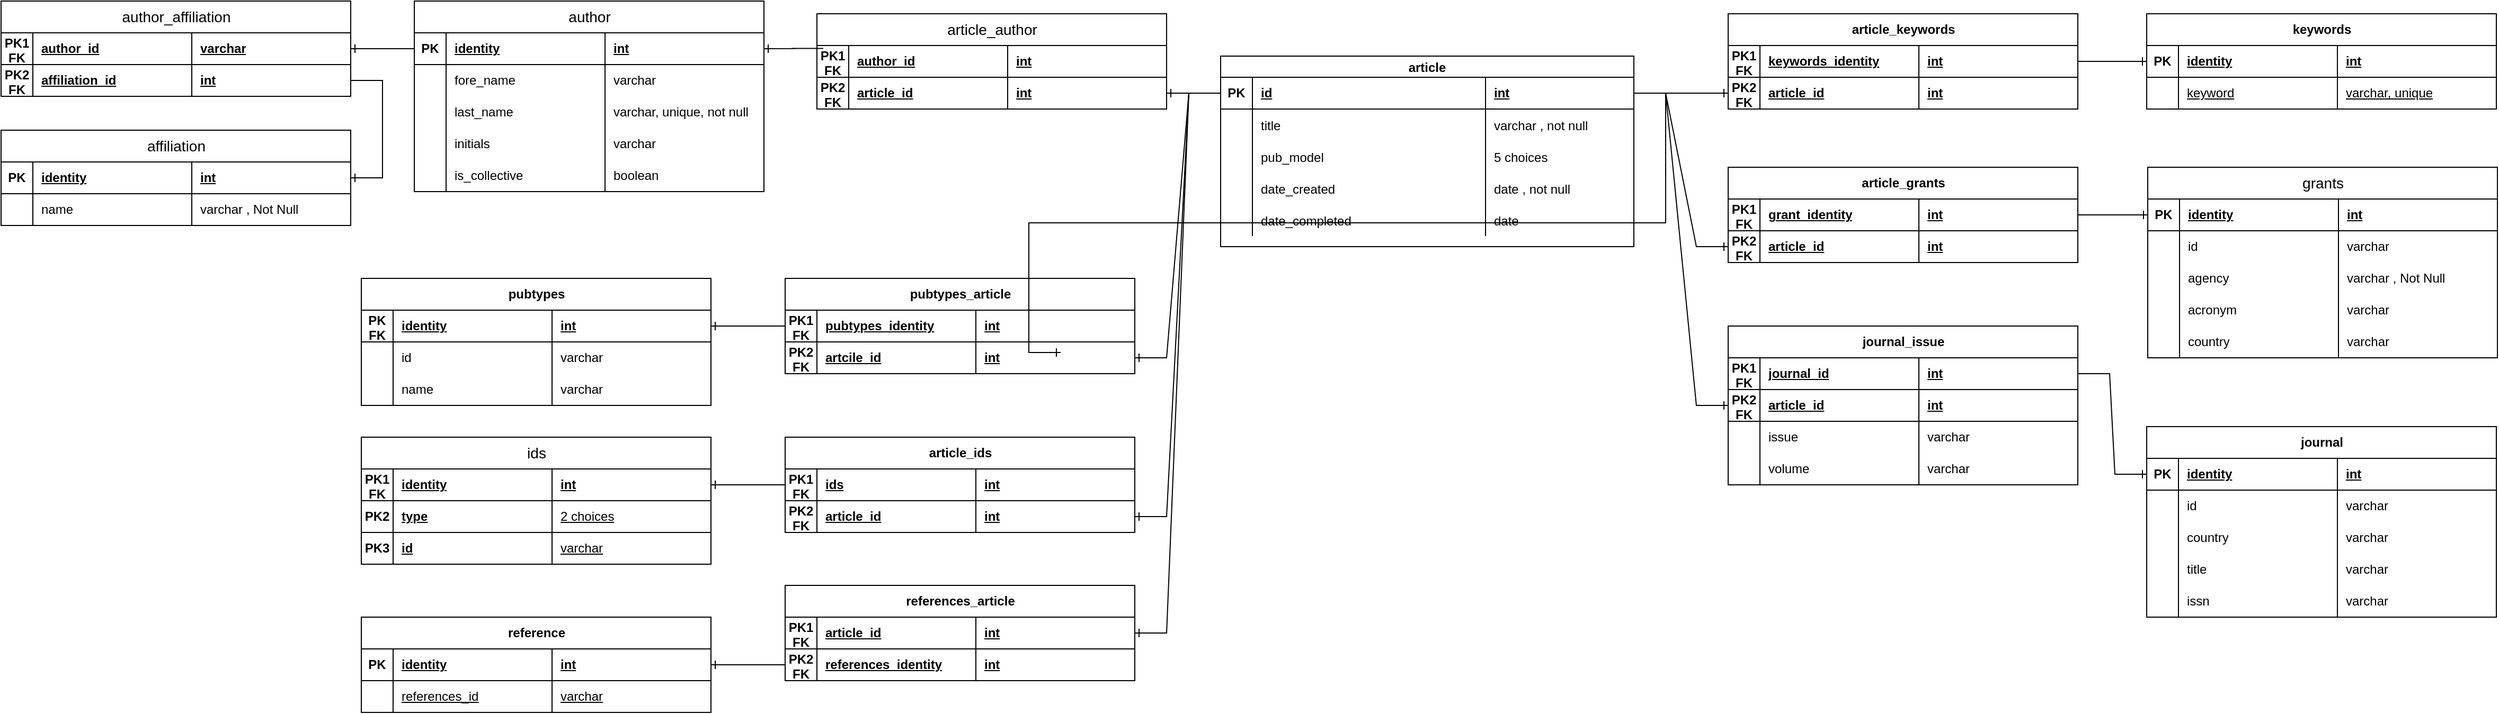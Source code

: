 <mxfile version="24.8.4">
  <diagram id="R2lEEEUBdFMjLlhIrx00" name="Page-1">
    <mxGraphModel dx="2488" dy="471" grid="1" gridSize="10" guides="1" tooltips="1" connect="1" arrows="1" fold="1" page="1" pageScale="1" pageWidth="850" pageHeight="1100" math="0" shadow="0" extFonts="Permanent Marker^https://fonts.googleapis.com/css?family=Permanent+Marker">
      <root>
        <mxCell id="0" />
        <mxCell id="1" parent="0" />
        <mxCell id="C-vyLk0tnHw3VtMMgP7b-23" value="article" style="shape=table;startSize=20;container=1;collapsible=1;childLayout=tableLayout;fixedRows=1;rowLines=0;fontStyle=1;align=center;resizeLast=1;" parent="1" vertex="1">
          <mxGeometry x="71" y="220" width="390" height="180" as="geometry" />
        </mxCell>
        <mxCell id="v8YFeZ5KGCMQ1BRAWExt-2" value="" style="shape=tableRow;horizontal=0;startSize=0;swimlaneHead=0;swimlaneBody=0;fillColor=none;collapsible=0;dropTarget=0;points=[[0,0.5],[1,0.5]];portConstraint=eastwest;top=0;left=0;right=0;bottom=1;" parent="C-vyLk0tnHw3VtMMgP7b-23" vertex="1">
          <mxGeometry y="20" width="390" height="30" as="geometry" />
        </mxCell>
        <mxCell id="v8YFeZ5KGCMQ1BRAWExt-3" value="PK" style="shape=partialRectangle;connectable=0;fillColor=none;top=0;left=0;bottom=0;right=0;fontStyle=1;overflow=hidden;whiteSpace=wrap;html=1;" parent="v8YFeZ5KGCMQ1BRAWExt-2" vertex="1">
          <mxGeometry width="30" height="30" as="geometry">
            <mxRectangle width="30" height="30" as="alternateBounds" />
          </mxGeometry>
        </mxCell>
        <mxCell id="v8YFeZ5KGCMQ1BRAWExt-4" value="&lt;span style=&quot;white-space: nowrap;&quot;&gt;id&lt;/span&gt;" style="shape=partialRectangle;connectable=0;fillColor=none;top=0;left=0;bottom=0;right=0;align=left;spacingLeft=6;fontStyle=5;overflow=hidden;whiteSpace=wrap;html=1;" parent="v8YFeZ5KGCMQ1BRAWExt-2" vertex="1">
          <mxGeometry x="30" width="220" height="30" as="geometry">
            <mxRectangle width="220" height="30" as="alternateBounds" />
          </mxGeometry>
        </mxCell>
        <mxCell id="l8oEYpez4cZnSZUgP7nU-9" value="int" style="shape=partialRectangle;connectable=0;fillColor=none;top=0;left=0;bottom=0;right=0;align=left;spacingLeft=6;fontStyle=5;overflow=hidden;whiteSpace=wrap;html=1;" parent="v8YFeZ5KGCMQ1BRAWExt-2" vertex="1">
          <mxGeometry x="250" width="140" height="30" as="geometry">
            <mxRectangle width="140" height="30" as="alternateBounds" />
          </mxGeometry>
        </mxCell>
        <mxCell id="a2v9tDMgMwoovqq7mOZO-19" style="shape=partialRectangle;collapsible=0;dropTarget=0;pointerEvents=0;fillColor=none;points=[[0,0.5],[1,0.5]];portConstraint=eastwest;top=0;left=0;right=0;bottom=0;" parent="C-vyLk0tnHw3VtMMgP7b-23" vertex="1">
          <mxGeometry y="50" width="390" height="30" as="geometry" />
        </mxCell>
        <mxCell id="a2v9tDMgMwoovqq7mOZO-20" style="shape=partialRectangle;overflow=hidden;connectable=0;fillColor=none;top=0;left=0;bottom=0;right=0;" parent="a2v9tDMgMwoovqq7mOZO-19" vertex="1">
          <mxGeometry width="30" height="30" as="geometry">
            <mxRectangle width="30" height="30" as="alternateBounds" />
          </mxGeometry>
        </mxCell>
        <mxCell id="a2v9tDMgMwoovqq7mOZO-21" value="title  " style="shape=partialRectangle;overflow=hidden;connectable=0;fillColor=none;top=0;left=0;bottom=0;right=0;align=left;spacingLeft=6;" parent="a2v9tDMgMwoovqq7mOZO-19" vertex="1">
          <mxGeometry x="30" width="220" height="30" as="geometry">
            <mxRectangle width="220" height="30" as="alternateBounds" />
          </mxGeometry>
        </mxCell>
        <mxCell id="l8oEYpez4cZnSZUgP7nU-10" value="varchar , not null" style="shape=partialRectangle;overflow=hidden;connectable=0;fillColor=none;top=0;left=0;bottom=0;right=0;align=left;spacingLeft=6;" parent="a2v9tDMgMwoovqq7mOZO-19" vertex="1">
          <mxGeometry x="250" width="140" height="30" as="geometry">
            <mxRectangle width="140" height="30" as="alternateBounds" />
          </mxGeometry>
        </mxCell>
        <mxCell id="a2v9tDMgMwoovqq7mOZO-22" style="shape=partialRectangle;collapsible=0;dropTarget=0;pointerEvents=0;fillColor=none;points=[[0,0.5],[1,0.5]];portConstraint=eastwest;top=0;left=0;right=0;bottom=0;" parent="C-vyLk0tnHw3VtMMgP7b-23" vertex="1">
          <mxGeometry y="80" width="390" height="30" as="geometry" />
        </mxCell>
        <mxCell id="a2v9tDMgMwoovqq7mOZO-23" style="shape=partialRectangle;overflow=hidden;connectable=0;fillColor=none;top=0;left=0;bottom=0;right=0;" parent="a2v9tDMgMwoovqq7mOZO-22" vertex="1">
          <mxGeometry width="30" height="30" as="geometry">
            <mxRectangle width="30" height="30" as="alternateBounds" />
          </mxGeometry>
        </mxCell>
        <mxCell id="a2v9tDMgMwoovqq7mOZO-24" value="pub_model" style="shape=partialRectangle;overflow=hidden;connectable=0;fillColor=none;top=0;left=0;bottom=0;right=0;align=left;spacingLeft=6;" parent="a2v9tDMgMwoovqq7mOZO-22" vertex="1">
          <mxGeometry x="30" width="220" height="30" as="geometry">
            <mxRectangle width="220" height="30" as="alternateBounds" />
          </mxGeometry>
        </mxCell>
        <mxCell id="l8oEYpez4cZnSZUgP7nU-11" value="5 choices" style="shape=partialRectangle;overflow=hidden;connectable=0;fillColor=none;top=0;left=0;bottom=0;right=0;align=left;spacingLeft=6;" parent="a2v9tDMgMwoovqq7mOZO-22" vertex="1">
          <mxGeometry x="250" width="140" height="30" as="geometry">
            <mxRectangle width="140" height="30" as="alternateBounds" />
          </mxGeometry>
        </mxCell>
        <mxCell id="a2v9tDMgMwoovqq7mOZO-151" style="shape=partialRectangle;collapsible=0;dropTarget=0;pointerEvents=0;fillColor=none;points=[[0,0.5],[1,0.5]];portConstraint=eastwest;top=0;left=0;right=0;bottom=0;" parent="C-vyLk0tnHw3VtMMgP7b-23" vertex="1">
          <mxGeometry y="110" width="390" height="30" as="geometry" />
        </mxCell>
        <mxCell id="a2v9tDMgMwoovqq7mOZO-152" style="shape=partialRectangle;overflow=hidden;connectable=0;fillColor=none;top=0;left=0;bottom=0;right=0;" parent="a2v9tDMgMwoovqq7mOZO-151" vertex="1">
          <mxGeometry width="30" height="30" as="geometry">
            <mxRectangle width="30" height="30" as="alternateBounds" />
          </mxGeometry>
        </mxCell>
        <mxCell id="a2v9tDMgMwoovqq7mOZO-153" value="date_created" style="shape=partialRectangle;overflow=hidden;connectable=0;fillColor=none;top=0;left=0;bottom=0;right=0;align=left;spacingLeft=6;" parent="a2v9tDMgMwoovqq7mOZO-151" vertex="1">
          <mxGeometry x="30" width="220" height="30" as="geometry">
            <mxRectangle width="220" height="30" as="alternateBounds" />
          </mxGeometry>
        </mxCell>
        <mxCell id="l8oEYpez4cZnSZUgP7nU-12" value="date , not null" style="shape=partialRectangle;overflow=hidden;connectable=0;fillColor=none;top=0;left=0;bottom=0;right=0;align=left;spacingLeft=6;" parent="a2v9tDMgMwoovqq7mOZO-151" vertex="1">
          <mxGeometry x="250" width="140" height="30" as="geometry">
            <mxRectangle width="140" height="30" as="alternateBounds" />
          </mxGeometry>
        </mxCell>
        <mxCell id="a2v9tDMgMwoovqq7mOZO-148" style="shape=partialRectangle;collapsible=0;dropTarget=0;pointerEvents=0;fillColor=none;points=[[0,0.5],[1,0.5]];portConstraint=eastwest;top=0;left=0;right=0;bottom=0;" parent="C-vyLk0tnHw3VtMMgP7b-23" vertex="1">
          <mxGeometry y="140" width="390" height="30" as="geometry" />
        </mxCell>
        <mxCell id="a2v9tDMgMwoovqq7mOZO-149" style="shape=partialRectangle;overflow=hidden;connectable=0;fillColor=none;top=0;left=0;bottom=0;right=0;" parent="a2v9tDMgMwoovqq7mOZO-148" vertex="1">
          <mxGeometry width="30" height="30" as="geometry">
            <mxRectangle width="30" height="30" as="alternateBounds" />
          </mxGeometry>
        </mxCell>
        <mxCell id="a2v9tDMgMwoovqq7mOZO-150" value="date_completed" style="shape=partialRectangle;overflow=hidden;connectable=0;fillColor=none;top=0;left=0;bottom=0;right=0;align=left;spacingLeft=6;" parent="a2v9tDMgMwoovqq7mOZO-148" vertex="1">
          <mxGeometry x="30" width="220" height="30" as="geometry">
            <mxRectangle width="220" height="30" as="alternateBounds" />
          </mxGeometry>
        </mxCell>
        <mxCell id="l8oEYpez4cZnSZUgP7nU-13" value="date" style="shape=partialRectangle;overflow=hidden;connectable=0;fillColor=none;top=0;left=0;bottom=0;right=0;align=left;spacingLeft=6;" parent="a2v9tDMgMwoovqq7mOZO-148" vertex="1">
          <mxGeometry x="250" width="140" height="30" as="geometry">
            <mxRectangle width="140" height="30" as="alternateBounds" />
          </mxGeometry>
        </mxCell>
        <mxCell id="W28kBVmfykzSfn-7fpE4-50" value="&lt;span style=&quot;font-size: 14px; font-weight: 400;&quot;&gt;ids&lt;/span&gt;" style="shape=table;startSize=30;container=1;collapsible=1;childLayout=tableLayout;fixedRows=1;rowLines=0;fontStyle=1;align=center;resizeLast=1;html=1;" parent="1" vertex="1">
          <mxGeometry x="-740" y="580" width="330" height="120" as="geometry" />
        </mxCell>
        <mxCell id="W28kBVmfykzSfn-7fpE4-51" value="" style="shape=tableRow;horizontal=0;startSize=0;swimlaneHead=0;swimlaneBody=0;fillColor=none;collapsible=0;dropTarget=0;points=[[0,0.5],[1,0.5]];portConstraint=eastwest;top=0;left=0;right=0;bottom=1;" parent="W28kBVmfykzSfn-7fpE4-50" vertex="1">
          <mxGeometry y="30" width="330" height="30" as="geometry" />
        </mxCell>
        <mxCell id="W28kBVmfykzSfn-7fpE4-52" value="PK1&lt;div&gt;FK&lt;/div&gt;" style="shape=partialRectangle;connectable=0;fillColor=none;top=0;left=0;bottom=0;right=0;fontStyle=1;overflow=hidden;whiteSpace=wrap;html=1;" parent="W28kBVmfykzSfn-7fpE4-51" vertex="1">
          <mxGeometry width="30" height="30" as="geometry">
            <mxRectangle width="30" height="30" as="alternateBounds" />
          </mxGeometry>
        </mxCell>
        <mxCell id="W28kBVmfykzSfn-7fpE4-53" value="identity" style="shape=partialRectangle;connectable=0;fillColor=none;top=0;left=0;bottom=0;right=0;align=left;spacingLeft=6;fontStyle=5;overflow=hidden;whiteSpace=wrap;html=1;" parent="W28kBVmfykzSfn-7fpE4-51" vertex="1">
          <mxGeometry x="30" width="150" height="30" as="geometry">
            <mxRectangle width="150" height="30" as="alternateBounds" />
          </mxGeometry>
        </mxCell>
        <mxCell id="W28kBVmfykzSfn-7fpE4-60" value="int" style="shape=partialRectangle;connectable=0;fillColor=none;top=0;left=0;bottom=0;right=0;align=left;spacingLeft=6;fontStyle=5;overflow=hidden;whiteSpace=wrap;html=1;" parent="W28kBVmfykzSfn-7fpE4-51" vertex="1">
          <mxGeometry x="180" width="150" height="30" as="geometry">
            <mxRectangle width="150" height="30" as="alternateBounds" />
          </mxGeometry>
        </mxCell>
        <mxCell id="W28kBVmfykzSfn-7fpE4-54" style="shape=tableRow;horizontal=0;startSize=0;swimlaneHead=0;swimlaneBody=0;fillColor=none;collapsible=0;dropTarget=0;points=[[0,0.5],[1,0.5]];portConstraint=eastwest;top=0;left=0;right=0;bottom=1;" parent="W28kBVmfykzSfn-7fpE4-50" vertex="1">
          <mxGeometry y="60" width="330" height="30" as="geometry" />
        </mxCell>
        <mxCell id="W28kBVmfykzSfn-7fpE4-55" value="PK2" style="shape=partialRectangle;connectable=0;fillColor=none;top=0;left=0;bottom=0;right=0;fontStyle=1;overflow=hidden;whiteSpace=wrap;html=1;" parent="W28kBVmfykzSfn-7fpE4-54" vertex="1">
          <mxGeometry width="30" height="30" as="geometry">
            <mxRectangle width="30" height="30" as="alternateBounds" />
          </mxGeometry>
        </mxCell>
        <mxCell id="W28kBVmfykzSfn-7fpE4-56" value="type" style="shape=partialRectangle;connectable=0;fillColor=none;top=0;left=0;bottom=0;right=0;align=left;spacingLeft=6;fontStyle=5;overflow=hidden;whiteSpace=wrap;html=1;" parent="W28kBVmfykzSfn-7fpE4-54" vertex="1">
          <mxGeometry x="30" width="150" height="30" as="geometry">
            <mxRectangle width="150" height="30" as="alternateBounds" />
          </mxGeometry>
        </mxCell>
        <mxCell id="W28kBVmfykzSfn-7fpE4-61" value="&lt;span style=&quot;font-weight: 400; white-space: nowrap;&quot;&gt;2 choices&lt;/span&gt;" style="shape=partialRectangle;connectable=0;fillColor=none;top=0;left=0;bottom=0;right=0;align=left;spacingLeft=6;fontStyle=5;overflow=hidden;whiteSpace=wrap;html=1;" parent="W28kBVmfykzSfn-7fpE4-54" vertex="1">
          <mxGeometry x="180" width="150" height="30" as="geometry">
            <mxRectangle width="150" height="30" as="alternateBounds" />
          </mxGeometry>
        </mxCell>
        <mxCell id="W28kBVmfykzSfn-7fpE4-57" style="shape=tableRow;horizontal=0;startSize=0;swimlaneHead=0;swimlaneBody=0;fillColor=none;collapsible=0;dropTarget=0;points=[[0,0.5],[1,0.5]];portConstraint=eastwest;top=0;left=0;right=0;bottom=1;" parent="W28kBVmfykzSfn-7fpE4-50" vertex="1">
          <mxGeometry y="90" width="330" height="30" as="geometry" />
        </mxCell>
        <mxCell id="W28kBVmfykzSfn-7fpE4-58" value="PK3" style="shape=partialRectangle;connectable=0;fillColor=none;top=0;left=0;bottom=0;right=0;fontStyle=1;overflow=hidden;whiteSpace=wrap;html=1;" parent="W28kBVmfykzSfn-7fpE4-57" vertex="1">
          <mxGeometry width="30" height="30" as="geometry">
            <mxRectangle width="30" height="30" as="alternateBounds" />
          </mxGeometry>
        </mxCell>
        <mxCell id="W28kBVmfykzSfn-7fpE4-59" value="id" style="shape=partialRectangle;connectable=0;fillColor=none;top=0;left=0;bottom=0;right=0;align=left;spacingLeft=6;fontStyle=5;overflow=hidden;whiteSpace=wrap;html=1;" parent="W28kBVmfykzSfn-7fpE4-57" vertex="1">
          <mxGeometry x="30" width="150" height="30" as="geometry">
            <mxRectangle width="150" height="30" as="alternateBounds" />
          </mxGeometry>
        </mxCell>
        <mxCell id="W28kBVmfykzSfn-7fpE4-62" value="&lt;span style=&quot;font-weight: 400; white-space: nowrap;&quot;&gt;varchar&lt;/span&gt;" style="shape=partialRectangle;connectable=0;fillColor=none;top=0;left=0;bottom=0;right=0;align=left;spacingLeft=6;fontStyle=5;overflow=hidden;whiteSpace=wrap;html=1;" parent="W28kBVmfykzSfn-7fpE4-57" vertex="1">
          <mxGeometry x="180" width="150" height="30" as="geometry">
            <mxRectangle width="150" height="30" as="alternateBounds" />
          </mxGeometry>
        </mxCell>
        <mxCell id="W28kBVmfykzSfn-7fpE4-63" value="&lt;span style=&quot;font-size: 14px; font-weight: 400;&quot;&gt;grants&lt;/span&gt;" style="shape=table;startSize=30;container=1;collapsible=1;childLayout=tableLayout;fixedRows=1;rowLines=0;fontStyle=1;align=center;resizeLast=1;html=1;" parent="1" vertex="1">
          <mxGeometry x="946" y="325" width="330" height="180" as="geometry" />
        </mxCell>
        <mxCell id="W28kBVmfykzSfn-7fpE4-64" value="" style="shape=tableRow;horizontal=0;startSize=0;swimlaneHead=0;swimlaneBody=0;fillColor=none;collapsible=0;dropTarget=0;points=[[0,0.5],[1,0.5]];portConstraint=eastwest;top=0;left=0;right=0;bottom=1;" parent="W28kBVmfykzSfn-7fpE4-63" vertex="1">
          <mxGeometry y="30" width="330" height="30" as="geometry" />
        </mxCell>
        <mxCell id="W28kBVmfykzSfn-7fpE4-65" value="PK" style="shape=partialRectangle;connectable=0;fillColor=none;top=0;left=0;bottom=0;right=0;fontStyle=1;overflow=hidden;whiteSpace=wrap;html=1;" parent="W28kBVmfykzSfn-7fpE4-64" vertex="1">
          <mxGeometry width="30" height="30" as="geometry">
            <mxRectangle width="30" height="30" as="alternateBounds" />
          </mxGeometry>
        </mxCell>
        <mxCell id="W28kBVmfykzSfn-7fpE4-66" value="identity" style="shape=partialRectangle;connectable=0;fillColor=none;top=0;left=0;bottom=0;right=0;align=left;spacingLeft=6;fontStyle=5;overflow=hidden;whiteSpace=wrap;html=1;" parent="W28kBVmfykzSfn-7fpE4-64" vertex="1">
          <mxGeometry x="30" width="150" height="30" as="geometry">
            <mxRectangle width="150" height="30" as="alternateBounds" />
          </mxGeometry>
        </mxCell>
        <mxCell id="W28kBVmfykzSfn-7fpE4-76" value="int" style="shape=partialRectangle;connectable=0;fillColor=none;top=0;left=0;bottom=0;right=0;align=left;spacingLeft=6;fontStyle=5;overflow=hidden;whiteSpace=wrap;html=1;" parent="W28kBVmfykzSfn-7fpE4-64" vertex="1">
          <mxGeometry x="180" width="150" height="30" as="geometry">
            <mxRectangle width="150" height="30" as="alternateBounds" />
          </mxGeometry>
        </mxCell>
        <mxCell id="_JW2ylQH_yNcr9Znx5BO-1" style="shape=tableRow;horizontal=0;startSize=0;swimlaneHead=0;swimlaneBody=0;fillColor=none;collapsible=0;dropTarget=0;points=[[0,0.5],[1,0.5]];portConstraint=eastwest;top=0;left=0;right=0;bottom=0;" vertex="1" parent="W28kBVmfykzSfn-7fpE4-63">
          <mxGeometry y="60" width="330" height="30" as="geometry" />
        </mxCell>
        <mxCell id="_JW2ylQH_yNcr9Znx5BO-2" style="shape=partialRectangle;connectable=0;fillColor=none;top=0;left=0;bottom=0;right=0;editable=1;overflow=hidden;whiteSpace=wrap;html=1;" vertex="1" parent="_JW2ylQH_yNcr9Znx5BO-1">
          <mxGeometry width="30" height="30" as="geometry">
            <mxRectangle width="30" height="30" as="alternateBounds" />
          </mxGeometry>
        </mxCell>
        <mxCell id="_JW2ylQH_yNcr9Znx5BO-3" value="id" style="shape=partialRectangle;connectable=0;fillColor=none;top=0;left=0;bottom=0;right=0;align=left;spacingLeft=6;overflow=hidden;whiteSpace=wrap;html=1;" vertex="1" parent="_JW2ylQH_yNcr9Znx5BO-1">
          <mxGeometry x="30" width="150" height="30" as="geometry">
            <mxRectangle width="150" height="30" as="alternateBounds" />
          </mxGeometry>
        </mxCell>
        <mxCell id="_JW2ylQH_yNcr9Znx5BO-4" value="varchar" style="shape=partialRectangle;connectable=0;fillColor=none;top=0;left=0;bottom=0;right=0;align=left;spacingLeft=6;overflow=hidden;whiteSpace=wrap;html=1;" vertex="1" parent="_JW2ylQH_yNcr9Znx5BO-1">
          <mxGeometry x="180" width="150" height="30" as="geometry">
            <mxRectangle width="150" height="30" as="alternateBounds" />
          </mxGeometry>
        </mxCell>
        <mxCell id="W28kBVmfykzSfn-7fpE4-67" value="" style="shape=tableRow;horizontal=0;startSize=0;swimlaneHead=0;swimlaneBody=0;fillColor=none;collapsible=0;dropTarget=0;points=[[0,0.5],[1,0.5]];portConstraint=eastwest;top=0;left=0;right=0;bottom=0;" parent="W28kBVmfykzSfn-7fpE4-63" vertex="1">
          <mxGeometry y="90" width="330" height="30" as="geometry" />
        </mxCell>
        <mxCell id="W28kBVmfykzSfn-7fpE4-68" value="" style="shape=partialRectangle;connectable=0;fillColor=none;top=0;left=0;bottom=0;right=0;editable=1;overflow=hidden;whiteSpace=wrap;html=1;" parent="W28kBVmfykzSfn-7fpE4-67" vertex="1">
          <mxGeometry width="30" height="30" as="geometry">
            <mxRectangle width="30" height="30" as="alternateBounds" />
          </mxGeometry>
        </mxCell>
        <mxCell id="W28kBVmfykzSfn-7fpE4-69" value="agency" style="shape=partialRectangle;connectable=0;fillColor=none;top=0;left=0;bottom=0;right=0;align=left;spacingLeft=6;overflow=hidden;whiteSpace=wrap;html=1;" parent="W28kBVmfykzSfn-7fpE4-67" vertex="1">
          <mxGeometry x="30" width="150" height="30" as="geometry">
            <mxRectangle width="150" height="30" as="alternateBounds" />
          </mxGeometry>
        </mxCell>
        <mxCell id="W28kBVmfykzSfn-7fpE4-77" value="varchar , Not Null" style="shape=partialRectangle;connectable=0;fillColor=none;top=0;left=0;bottom=0;right=0;align=left;spacingLeft=6;overflow=hidden;whiteSpace=wrap;html=1;" parent="W28kBVmfykzSfn-7fpE4-67" vertex="1">
          <mxGeometry x="180" width="150" height="30" as="geometry">
            <mxRectangle width="150" height="30" as="alternateBounds" />
          </mxGeometry>
        </mxCell>
        <mxCell id="W28kBVmfykzSfn-7fpE4-70" value="" style="shape=tableRow;horizontal=0;startSize=0;swimlaneHead=0;swimlaneBody=0;fillColor=none;collapsible=0;dropTarget=0;points=[[0,0.5],[1,0.5]];portConstraint=eastwest;top=0;left=0;right=0;bottom=0;" parent="W28kBVmfykzSfn-7fpE4-63" vertex="1">
          <mxGeometry y="120" width="330" height="30" as="geometry" />
        </mxCell>
        <mxCell id="W28kBVmfykzSfn-7fpE4-71" value="" style="shape=partialRectangle;connectable=0;fillColor=none;top=0;left=0;bottom=0;right=0;editable=1;overflow=hidden;whiteSpace=wrap;html=1;" parent="W28kBVmfykzSfn-7fpE4-70" vertex="1">
          <mxGeometry width="30" height="30" as="geometry">
            <mxRectangle width="30" height="30" as="alternateBounds" />
          </mxGeometry>
        </mxCell>
        <mxCell id="W28kBVmfykzSfn-7fpE4-72" value="acronym" style="shape=partialRectangle;connectable=0;fillColor=none;top=0;left=0;bottom=0;right=0;align=left;spacingLeft=6;overflow=hidden;whiteSpace=wrap;html=1;" parent="W28kBVmfykzSfn-7fpE4-70" vertex="1">
          <mxGeometry x="30" width="150" height="30" as="geometry">
            <mxRectangle width="150" height="30" as="alternateBounds" />
          </mxGeometry>
        </mxCell>
        <mxCell id="W28kBVmfykzSfn-7fpE4-78" value="&lt;span style=&quot;white-space: nowrap;&quot;&gt;varchar&lt;/span&gt;" style="shape=partialRectangle;connectable=0;fillColor=none;top=0;left=0;bottom=0;right=0;align=left;spacingLeft=6;overflow=hidden;whiteSpace=wrap;html=1;" parent="W28kBVmfykzSfn-7fpE4-70" vertex="1">
          <mxGeometry x="180" width="150" height="30" as="geometry">
            <mxRectangle width="150" height="30" as="alternateBounds" />
          </mxGeometry>
        </mxCell>
        <mxCell id="W28kBVmfykzSfn-7fpE4-73" value="" style="shape=tableRow;horizontal=0;startSize=0;swimlaneHead=0;swimlaneBody=0;fillColor=none;collapsible=0;dropTarget=0;points=[[0,0.5],[1,0.5]];portConstraint=eastwest;top=0;left=0;right=0;bottom=0;" parent="W28kBVmfykzSfn-7fpE4-63" vertex="1">
          <mxGeometry y="150" width="330" height="30" as="geometry" />
        </mxCell>
        <mxCell id="W28kBVmfykzSfn-7fpE4-74" value="" style="shape=partialRectangle;connectable=0;fillColor=none;top=0;left=0;bottom=0;right=0;editable=1;overflow=hidden;whiteSpace=wrap;html=1;" parent="W28kBVmfykzSfn-7fpE4-73" vertex="1">
          <mxGeometry width="30" height="30" as="geometry">
            <mxRectangle width="30" height="30" as="alternateBounds" />
          </mxGeometry>
        </mxCell>
        <mxCell id="W28kBVmfykzSfn-7fpE4-75" value="country" style="shape=partialRectangle;connectable=0;fillColor=none;top=0;left=0;bottom=0;right=0;align=left;spacingLeft=6;overflow=hidden;whiteSpace=wrap;html=1;" parent="W28kBVmfykzSfn-7fpE4-73" vertex="1">
          <mxGeometry x="30" width="150" height="30" as="geometry">
            <mxRectangle width="150" height="30" as="alternateBounds" />
          </mxGeometry>
        </mxCell>
        <mxCell id="W28kBVmfykzSfn-7fpE4-79" value="varchar" style="shape=partialRectangle;connectable=0;fillColor=none;top=0;left=0;bottom=0;right=0;align=left;spacingLeft=6;overflow=hidden;whiteSpace=wrap;html=1;" parent="W28kBVmfykzSfn-7fpE4-73" vertex="1">
          <mxGeometry x="180" width="150" height="30" as="geometry">
            <mxRectangle width="150" height="30" as="alternateBounds" />
          </mxGeometry>
        </mxCell>
        <mxCell id="W28kBVmfykzSfn-7fpE4-80" value="keywords" style="shape=table;startSize=30;container=1;collapsible=1;childLayout=tableLayout;fixedRows=1;rowLines=0;fontStyle=1;align=center;resizeLast=1;html=1;" parent="1" vertex="1">
          <mxGeometry x="945" y="180" width="330" height="90" as="geometry" />
        </mxCell>
        <mxCell id="W28kBVmfykzSfn-7fpE4-81" value="" style="shape=tableRow;horizontal=0;startSize=0;swimlaneHead=0;swimlaneBody=0;fillColor=none;collapsible=0;dropTarget=0;points=[[0,0.5],[1,0.5]];portConstraint=eastwest;top=0;left=0;right=0;bottom=1;" parent="W28kBVmfykzSfn-7fpE4-80" vertex="1">
          <mxGeometry y="30" width="330" height="30" as="geometry" />
        </mxCell>
        <mxCell id="W28kBVmfykzSfn-7fpE4-82" value="PK" style="shape=partialRectangle;connectable=0;fillColor=none;top=0;left=0;bottom=0;right=0;fontStyle=1;overflow=hidden;whiteSpace=wrap;html=1;" parent="W28kBVmfykzSfn-7fpE4-81" vertex="1">
          <mxGeometry width="30" height="30" as="geometry">
            <mxRectangle width="30" height="30" as="alternateBounds" />
          </mxGeometry>
        </mxCell>
        <mxCell id="W28kBVmfykzSfn-7fpE4-83" value="identity" style="shape=partialRectangle;connectable=0;fillColor=none;top=0;left=0;bottom=0;right=0;align=left;spacingLeft=6;fontStyle=5;overflow=hidden;whiteSpace=wrap;html=1;" parent="W28kBVmfykzSfn-7fpE4-81" vertex="1">
          <mxGeometry x="30" width="150" height="30" as="geometry">
            <mxRectangle width="150" height="30" as="alternateBounds" />
          </mxGeometry>
        </mxCell>
        <mxCell id="W28kBVmfykzSfn-7fpE4-84" value="int" style="shape=partialRectangle;connectable=0;fillColor=none;top=0;left=0;bottom=0;right=0;align=left;spacingLeft=6;fontStyle=5;overflow=hidden;whiteSpace=wrap;html=1;" parent="W28kBVmfykzSfn-7fpE4-81" vertex="1">
          <mxGeometry x="180" width="150" height="30" as="geometry">
            <mxRectangle width="150" height="30" as="alternateBounds" />
          </mxGeometry>
        </mxCell>
        <mxCell id="_JW2ylQH_yNcr9Znx5BO-64" style="shape=tableRow;horizontal=0;startSize=0;swimlaneHead=0;swimlaneBody=0;fillColor=none;collapsible=0;dropTarget=0;points=[[0,0.5],[1,0.5]];portConstraint=eastwest;top=0;left=0;right=0;bottom=1;" vertex="1" parent="W28kBVmfykzSfn-7fpE4-80">
          <mxGeometry y="60" width="330" height="30" as="geometry" />
        </mxCell>
        <mxCell id="_JW2ylQH_yNcr9Znx5BO-65" style="shape=partialRectangle;connectable=0;fillColor=none;top=0;left=0;bottom=0;right=0;fontStyle=1;overflow=hidden;whiteSpace=wrap;html=1;" vertex="1" parent="_JW2ylQH_yNcr9Znx5BO-64">
          <mxGeometry width="30" height="30" as="geometry">
            <mxRectangle width="30" height="30" as="alternateBounds" />
          </mxGeometry>
        </mxCell>
        <mxCell id="_JW2ylQH_yNcr9Znx5BO-66" value="&lt;span style=&quot;font-weight: normal;&quot;&gt;keyword&lt;/span&gt;" style="shape=partialRectangle;connectable=0;fillColor=none;top=0;left=0;bottom=0;right=0;align=left;spacingLeft=6;fontStyle=5;overflow=hidden;whiteSpace=wrap;html=1;" vertex="1" parent="_JW2ylQH_yNcr9Znx5BO-64">
          <mxGeometry x="30" width="150" height="30" as="geometry">
            <mxRectangle width="150" height="30" as="alternateBounds" />
          </mxGeometry>
        </mxCell>
        <mxCell id="_JW2ylQH_yNcr9Znx5BO-67" value="&lt;span style=&quot;font-weight: normal;&quot;&gt;varchar, unique&lt;/span&gt;" style="shape=partialRectangle;connectable=0;fillColor=none;top=0;left=0;bottom=0;right=0;align=left;spacingLeft=6;fontStyle=5;overflow=hidden;whiteSpace=wrap;html=1;" vertex="1" parent="_JW2ylQH_yNcr9Znx5BO-64">
          <mxGeometry x="180" width="150" height="30" as="geometry">
            <mxRectangle width="150" height="30" as="alternateBounds" />
          </mxGeometry>
        </mxCell>
        <mxCell id="W28kBVmfykzSfn-7fpE4-94" value="pubtypes" style="shape=table;startSize=30;container=1;collapsible=1;childLayout=tableLayout;fixedRows=1;rowLines=0;fontStyle=1;align=center;resizeLast=1;html=1;" parent="1" vertex="1">
          <mxGeometry x="-740" y="430" width="330" height="120" as="geometry" />
        </mxCell>
        <mxCell id="W28kBVmfykzSfn-7fpE4-95" value="" style="shape=tableRow;horizontal=0;startSize=0;swimlaneHead=0;swimlaneBody=0;fillColor=none;collapsible=0;dropTarget=0;points=[[0,0.5],[1,0.5]];portConstraint=eastwest;top=0;left=0;right=0;bottom=1;" parent="W28kBVmfykzSfn-7fpE4-94" vertex="1">
          <mxGeometry y="30" width="330" height="30" as="geometry" />
        </mxCell>
        <mxCell id="W28kBVmfykzSfn-7fpE4-96" value="PK&lt;div&gt;FK&lt;/div&gt;" style="shape=partialRectangle;connectable=0;fillColor=none;top=0;left=0;bottom=0;right=0;fontStyle=1;overflow=hidden;whiteSpace=wrap;html=1;" parent="W28kBVmfykzSfn-7fpE4-95" vertex="1">
          <mxGeometry width="30" height="30" as="geometry">
            <mxRectangle width="30" height="30" as="alternateBounds" />
          </mxGeometry>
        </mxCell>
        <mxCell id="W28kBVmfykzSfn-7fpE4-97" value="identity" style="shape=partialRectangle;connectable=0;fillColor=none;top=0;left=0;bottom=0;right=0;align=left;spacingLeft=6;fontStyle=5;overflow=hidden;whiteSpace=wrap;html=1;" parent="W28kBVmfykzSfn-7fpE4-95" vertex="1">
          <mxGeometry x="30" width="150" height="30" as="geometry">
            <mxRectangle width="150" height="30" as="alternateBounds" />
          </mxGeometry>
        </mxCell>
        <mxCell id="W28kBVmfykzSfn-7fpE4-104" value="int" style="shape=partialRectangle;connectable=0;fillColor=none;top=0;left=0;bottom=0;right=0;align=left;spacingLeft=6;fontStyle=5;overflow=hidden;whiteSpace=wrap;html=1;" parent="W28kBVmfykzSfn-7fpE4-95" vertex="1">
          <mxGeometry x="180" width="150" height="30" as="geometry">
            <mxRectangle width="150" height="30" as="alternateBounds" />
          </mxGeometry>
        </mxCell>
        <mxCell id="W28kBVmfykzSfn-7fpE4-98" value="" style="shape=tableRow;horizontal=0;startSize=0;swimlaneHead=0;swimlaneBody=0;fillColor=none;collapsible=0;dropTarget=0;points=[[0,0.5],[1,0.5]];portConstraint=eastwest;top=0;left=0;right=0;bottom=0;" parent="W28kBVmfykzSfn-7fpE4-94" vertex="1">
          <mxGeometry y="60" width="330" height="30" as="geometry" />
        </mxCell>
        <mxCell id="W28kBVmfykzSfn-7fpE4-99" value="" style="shape=partialRectangle;connectable=0;fillColor=none;top=0;left=0;bottom=0;right=0;editable=1;overflow=hidden;whiteSpace=wrap;html=1;" parent="W28kBVmfykzSfn-7fpE4-98" vertex="1">
          <mxGeometry width="30" height="30" as="geometry">
            <mxRectangle width="30" height="30" as="alternateBounds" />
          </mxGeometry>
        </mxCell>
        <mxCell id="W28kBVmfykzSfn-7fpE4-100" value="id" style="shape=partialRectangle;connectable=0;fillColor=none;top=0;left=0;bottom=0;right=0;align=left;spacingLeft=6;overflow=hidden;whiteSpace=wrap;html=1;" parent="W28kBVmfykzSfn-7fpE4-98" vertex="1">
          <mxGeometry x="30" width="150" height="30" as="geometry">
            <mxRectangle width="150" height="30" as="alternateBounds" />
          </mxGeometry>
        </mxCell>
        <mxCell id="W28kBVmfykzSfn-7fpE4-105" value="varchar" style="shape=partialRectangle;connectable=0;fillColor=none;top=0;left=0;bottom=0;right=0;align=left;spacingLeft=6;overflow=hidden;whiteSpace=wrap;html=1;" parent="W28kBVmfykzSfn-7fpE4-98" vertex="1">
          <mxGeometry x="180" width="150" height="30" as="geometry">
            <mxRectangle width="150" height="30" as="alternateBounds" />
          </mxGeometry>
        </mxCell>
        <mxCell id="W28kBVmfykzSfn-7fpE4-101" value="" style="shape=tableRow;horizontal=0;startSize=0;swimlaneHead=0;swimlaneBody=0;fillColor=none;collapsible=0;dropTarget=0;points=[[0,0.5],[1,0.5]];portConstraint=eastwest;top=0;left=0;right=0;bottom=0;" parent="W28kBVmfykzSfn-7fpE4-94" vertex="1">
          <mxGeometry y="90" width="330" height="30" as="geometry" />
        </mxCell>
        <mxCell id="W28kBVmfykzSfn-7fpE4-102" value="" style="shape=partialRectangle;connectable=0;fillColor=none;top=0;left=0;bottom=0;right=0;editable=1;overflow=hidden;whiteSpace=wrap;html=1;" parent="W28kBVmfykzSfn-7fpE4-101" vertex="1">
          <mxGeometry width="30" height="30" as="geometry">
            <mxRectangle width="30" height="30" as="alternateBounds" />
          </mxGeometry>
        </mxCell>
        <mxCell id="W28kBVmfykzSfn-7fpE4-103" value="name" style="shape=partialRectangle;connectable=0;fillColor=none;top=0;left=0;bottom=0;right=0;align=left;spacingLeft=6;overflow=hidden;whiteSpace=wrap;html=1;" parent="W28kBVmfykzSfn-7fpE4-101" vertex="1">
          <mxGeometry x="30" width="150" height="30" as="geometry">
            <mxRectangle width="150" height="30" as="alternateBounds" />
          </mxGeometry>
        </mxCell>
        <mxCell id="W28kBVmfykzSfn-7fpE4-106" value="varchar" style="shape=partialRectangle;connectable=0;fillColor=none;top=0;left=0;bottom=0;right=0;align=left;spacingLeft=6;overflow=hidden;whiteSpace=wrap;html=1;" parent="W28kBVmfykzSfn-7fpE4-101" vertex="1">
          <mxGeometry x="180" width="150" height="30" as="geometry">
            <mxRectangle width="150" height="30" as="alternateBounds" />
          </mxGeometry>
        </mxCell>
        <mxCell id="W28kBVmfykzSfn-7fpE4-107" value="journal_issue" style="shape=table;startSize=30;container=1;collapsible=1;childLayout=tableLayout;fixedRows=1;rowLines=0;fontStyle=1;align=center;resizeLast=1;html=1;" parent="1" vertex="1">
          <mxGeometry x="550" y="475" width="330" height="150" as="geometry" />
        </mxCell>
        <mxCell id="W28kBVmfykzSfn-7fpE4-108" value="" style="shape=tableRow;horizontal=0;startSize=0;swimlaneHead=0;swimlaneBody=0;fillColor=none;collapsible=0;dropTarget=0;points=[[0,0.5],[1,0.5]];portConstraint=eastwest;top=0;left=0;right=0;bottom=1;" parent="W28kBVmfykzSfn-7fpE4-107" vertex="1">
          <mxGeometry y="30" width="330" height="30" as="geometry" />
        </mxCell>
        <mxCell id="W28kBVmfykzSfn-7fpE4-109" value="PK1&lt;div&gt;FK&lt;/div&gt;" style="shape=partialRectangle;connectable=0;fillColor=none;top=0;left=0;bottom=0;right=0;fontStyle=1;overflow=hidden;whiteSpace=wrap;html=1;" parent="W28kBVmfykzSfn-7fpE4-108" vertex="1">
          <mxGeometry width="30" height="30" as="geometry">
            <mxRectangle width="30" height="30" as="alternateBounds" />
          </mxGeometry>
        </mxCell>
        <mxCell id="W28kBVmfykzSfn-7fpE4-110" value="journal_id" style="shape=partialRectangle;connectable=0;fillColor=none;top=0;left=0;bottom=0;right=0;align=left;spacingLeft=6;fontStyle=5;overflow=hidden;whiteSpace=wrap;html=1;" parent="W28kBVmfykzSfn-7fpE4-108" vertex="1">
          <mxGeometry x="30" width="150" height="30" as="geometry">
            <mxRectangle width="150" height="30" as="alternateBounds" />
          </mxGeometry>
        </mxCell>
        <mxCell id="W28kBVmfykzSfn-7fpE4-120" value="int" style="shape=partialRectangle;connectable=0;fillColor=none;top=0;left=0;bottom=0;right=0;align=left;spacingLeft=6;fontStyle=5;overflow=hidden;whiteSpace=wrap;html=1;" parent="W28kBVmfykzSfn-7fpE4-108" vertex="1">
          <mxGeometry x="180" width="150" height="30" as="geometry">
            <mxRectangle width="150" height="30" as="alternateBounds" />
          </mxGeometry>
        </mxCell>
        <mxCell id="W28kBVmfykzSfn-7fpE4-111" style="shape=tableRow;horizontal=0;startSize=0;swimlaneHead=0;swimlaneBody=0;fillColor=none;collapsible=0;dropTarget=0;points=[[0,0.5],[1,0.5]];portConstraint=eastwest;top=0;left=0;right=0;bottom=1;" parent="W28kBVmfykzSfn-7fpE4-107" vertex="1">
          <mxGeometry y="60" width="330" height="30" as="geometry" />
        </mxCell>
        <mxCell id="W28kBVmfykzSfn-7fpE4-112" value="PK2&lt;div&gt;FK&lt;/div&gt;" style="shape=partialRectangle;connectable=0;fillColor=none;top=0;left=0;bottom=0;right=0;fontStyle=1;overflow=hidden;whiteSpace=wrap;html=1;" parent="W28kBVmfykzSfn-7fpE4-111" vertex="1">
          <mxGeometry width="30" height="30" as="geometry">
            <mxRectangle width="30" height="30" as="alternateBounds" />
          </mxGeometry>
        </mxCell>
        <mxCell id="W28kBVmfykzSfn-7fpE4-113" value="article_id" style="shape=partialRectangle;connectable=0;fillColor=none;top=0;left=0;bottom=0;right=0;align=left;spacingLeft=6;fontStyle=5;overflow=hidden;whiteSpace=wrap;html=1;" parent="W28kBVmfykzSfn-7fpE4-111" vertex="1">
          <mxGeometry x="30" width="150" height="30" as="geometry">
            <mxRectangle width="150" height="30" as="alternateBounds" />
          </mxGeometry>
        </mxCell>
        <mxCell id="W28kBVmfykzSfn-7fpE4-121" value="int" style="shape=partialRectangle;connectable=0;fillColor=none;top=0;left=0;bottom=0;right=0;align=left;spacingLeft=6;fontStyle=5;overflow=hidden;whiteSpace=wrap;html=1;" parent="W28kBVmfykzSfn-7fpE4-111" vertex="1">
          <mxGeometry x="180" width="150" height="30" as="geometry">
            <mxRectangle width="150" height="30" as="alternateBounds" />
          </mxGeometry>
        </mxCell>
        <mxCell id="W28kBVmfykzSfn-7fpE4-114" value="" style="shape=tableRow;horizontal=0;startSize=0;swimlaneHead=0;swimlaneBody=0;fillColor=none;collapsible=0;dropTarget=0;points=[[0,0.5],[1,0.5]];portConstraint=eastwest;top=0;left=0;right=0;bottom=0;" parent="W28kBVmfykzSfn-7fpE4-107" vertex="1">
          <mxGeometry y="90" width="330" height="30" as="geometry" />
        </mxCell>
        <mxCell id="W28kBVmfykzSfn-7fpE4-115" value="" style="shape=partialRectangle;connectable=0;fillColor=none;top=0;left=0;bottom=0;right=0;editable=1;overflow=hidden;whiteSpace=wrap;html=1;" parent="W28kBVmfykzSfn-7fpE4-114" vertex="1">
          <mxGeometry width="30" height="30" as="geometry">
            <mxRectangle width="30" height="30" as="alternateBounds" />
          </mxGeometry>
        </mxCell>
        <mxCell id="W28kBVmfykzSfn-7fpE4-116" value="issue" style="shape=partialRectangle;connectable=0;fillColor=none;top=0;left=0;bottom=0;right=0;align=left;spacingLeft=6;overflow=hidden;whiteSpace=wrap;html=1;" parent="W28kBVmfykzSfn-7fpE4-114" vertex="1">
          <mxGeometry x="30" width="150" height="30" as="geometry">
            <mxRectangle width="150" height="30" as="alternateBounds" />
          </mxGeometry>
        </mxCell>
        <mxCell id="W28kBVmfykzSfn-7fpE4-122" value="&lt;span style=&quot;white-space: nowrap;&quot;&gt;varchar&lt;/span&gt;" style="shape=partialRectangle;connectable=0;fillColor=none;top=0;left=0;bottom=0;right=0;align=left;spacingLeft=6;overflow=hidden;whiteSpace=wrap;html=1;" parent="W28kBVmfykzSfn-7fpE4-114" vertex="1">
          <mxGeometry x="180" width="150" height="30" as="geometry">
            <mxRectangle width="150" height="30" as="alternateBounds" />
          </mxGeometry>
        </mxCell>
        <mxCell id="W28kBVmfykzSfn-7fpE4-117" value="" style="shape=tableRow;horizontal=0;startSize=0;swimlaneHead=0;swimlaneBody=0;fillColor=none;collapsible=0;dropTarget=0;points=[[0,0.5],[1,0.5]];portConstraint=eastwest;top=0;left=0;right=0;bottom=0;" parent="W28kBVmfykzSfn-7fpE4-107" vertex="1">
          <mxGeometry y="120" width="330" height="30" as="geometry" />
        </mxCell>
        <mxCell id="W28kBVmfykzSfn-7fpE4-118" value="" style="shape=partialRectangle;connectable=0;fillColor=none;top=0;left=0;bottom=0;right=0;editable=1;overflow=hidden;whiteSpace=wrap;html=1;" parent="W28kBVmfykzSfn-7fpE4-117" vertex="1">
          <mxGeometry width="30" height="30" as="geometry">
            <mxRectangle width="30" height="30" as="alternateBounds" />
          </mxGeometry>
        </mxCell>
        <mxCell id="W28kBVmfykzSfn-7fpE4-119" value="volume" style="shape=partialRectangle;connectable=0;fillColor=none;top=0;left=0;bottom=0;right=0;align=left;spacingLeft=6;overflow=hidden;whiteSpace=wrap;html=1;" parent="W28kBVmfykzSfn-7fpE4-117" vertex="1">
          <mxGeometry x="30" width="150" height="30" as="geometry">
            <mxRectangle width="150" height="30" as="alternateBounds" />
          </mxGeometry>
        </mxCell>
        <mxCell id="W28kBVmfykzSfn-7fpE4-123" value="&lt;span style=&quot;white-space: nowrap;&quot;&gt;varchar&lt;/span&gt;" style="shape=partialRectangle;connectable=0;fillColor=none;top=0;left=0;bottom=0;right=0;align=left;spacingLeft=6;overflow=hidden;whiteSpace=wrap;html=1;" parent="W28kBVmfykzSfn-7fpE4-117" vertex="1">
          <mxGeometry x="180" width="150" height="30" as="geometry">
            <mxRectangle width="150" height="30" as="alternateBounds" />
          </mxGeometry>
        </mxCell>
        <mxCell id="W28kBVmfykzSfn-7fpE4-124" value="journal" style="shape=table;startSize=30;container=1;collapsible=1;childLayout=tableLayout;fixedRows=1;rowLines=0;fontStyle=1;align=center;resizeLast=1;html=1;" parent="1" vertex="1">
          <mxGeometry x="945" y="570" width="330" height="180" as="geometry" />
        </mxCell>
        <mxCell id="W28kBVmfykzSfn-7fpE4-125" value="" style="shape=tableRow;horizontal=0;startSize=0;swimlaneHead=0;swimlaneBody=0;fillColor=none;collapsible=0;dropTarget=0;points=[[0,0.5],[1,0.5]];portConstraint=eastwest;top=0;left=0;right=0;bottom=1;" parent="W28kBVmfykzSfn-7fpE4-124" vertex="1">
          <mxGeometry y="30" width="330" height="30" as="geometry" />
        </mxCell>
        <mxCell id="W28kBVmfykzSfn-7fpE4-126" value="PK" style="shape=partialRectangle;connectable=0;fillColor=none;top=0;left=0;bottom=0;right=0;fontStyle=1;overflow=hidden;whiteSpace=wrap;html=1;" parent="W28kBVmfykzSfn-7fpE4-125" vertex="1">
          <mxGeometry width="30" height="30" as="geometry">
            <mxRectangle width="30" height="30" as="alternateBounds" />
          </mxGeometry>
        </mxCell>
        <mxCell id="W28kBVmfykzSfn-7fpE4-127" value="identity" style="shape=partialRectangle;connectable=0;fillColor=none;top=0;left=0;bottom=0;right=0;align=left;spacingLeft=6;fontStyle=5;overflow=hidden;whiteSpace=wrap;html=1;" parent="W28kBVmfykzSfn-7fpE4-125" vertex="1">
          <mxGeometry x="30" width="150" height="30" as="geometry">
            <mxRectangle width="150" height="30" as="alternateBounds" />
          </mxGeometry>
        </mxCell>
        <mxCell id="W28kBVmfykzSfn-7fpE4-137" value="int" style="shape=partialRectangle;connectable=0;fillColor=none;top=0;left=0;bottom=0;right=0;align=left;spacingLeft=6;fontStyle=5;overflow=hidden;whiteSpace=wrap;html=1;" parent="W28kBVmfykzSfn-7fpE4-125" vertex="1">
          <mxGeometry x="180" width="150" height="30" as="geometry">
            <mxRectangle width="150" height="30" as="alternateBounds" />
          </mxGeometry>
        </mxCell>
        <mxCell id="_JW2ylQH_yNcr9Znx5BO-60" style="shape=tableRow;horizontal=0;startSize=0;swimlaneHead=0;swimlaneBody=0;fillColor=none;collapsible=0;dropTarget=0;points=[[0,0.5],[1,0.5]];portConstraint=eastwest;top=0;left=0;right=0;bottom=0;" vertex="1" parent="W28kBVmfykzSfn-7fpE4-124">
          <mxGeometry y="60" width="330" height="30" as="geometry" />
        </mxCell>
        <mxCell id="_JW2ylQH_yNcr9Znx5BO-61" style="shape=partialRectangle;connectable=0;fillColor=none;top=0;left=0;bottom=0;right=0;editable=1;overflow=hidden;whiteSpace=wrap;html=1;" vertex="1" parent="_JW2ylQH_yNcr9Znx5BO-60">
          <mxGeometry width="30" height="30" as="geometry">
            <mxRectangle width="30" height="30" as="alternateBounds" />
          </mxGeometry>
        </mxCell>
        <mxCell id="_JW2ylQH_yNcr9Znx5BO-62" value="id" style="shape=partialRectangle;connectable=0;fillColor=none;top=0;left=0;bottom=0;right=0;align=left;spacingLeft=6;overflow=hidden;whiteSpace=wrap;html=1;" vertex="1" parent="_JW2ylQH_yNcr9Znx5BO-60">
          <mxGeometry x="30" width="150" height="30" as="geometry">
            <mxRectangle width="150" height="30" as="alternateBounds" />
          </mxGeometry>
        </mxCell>
        <mxCell id="_JW2ylQH_yNcr9Znx5BO-63" value="varchar" style="shape=partialRectangle;connectable=0;fillColor=none;top=0;left=0;bottom=0;right=0;align=left;spacingLeft=6;overflow=hidden;whiteSpace=wrap;html=1;" vertex="1" parent="_JW2ylQH_yNcr9Znx5BO-60">
          <mxGeometry x="180" width="150" height="30" as="geometry">
            <mxRectangle width="150" height="30" as="alternateBounds" />
          </mxGeometry>
        </mxCell>
        <mxCell id="W28kBVmfykzSfn-7fpE4-128" value="" style="shape=tableRow;horizontal=0;startSize=0;swimlaneHead=0;swimlaneBody=0;fillColor=none;collapsible=0;dropTarget=0;points=[[0,0.5],[1,0.5]];portConstraint=eastwest;top=0;left=0;right=0;bottom=0;" parent="W28kBVmfykzSfn-7fpE4-124" vertex="1">
          <mxGeometry y="90" width="330" height="30" as="geometry" />
        </mxCell>
        <mxCell id="W28kBVmfykzSfn-7fpE4-129" value="" style="shape=partialRectangle;connectable=0;fillColor=none;top=0;left=0;bottom=0;right=0;editable=1;overflow=hidden;whiteSpace=wrap;html=1;" parent="W28kBVmfykzSfn-7fpE4-128" vertex="1">
          <mxGeometry width="30" height="30" as="geometry">
            <mxRectangle width="30" height="30" as="alternateBounds" />
          </mxGeometry>
        </mxCell>
        <mxCell id="W28kBVmfykzSfn-7fpE4-130" value="country" style="shape=partialRectangle;connectable=0;fillColor=none;top=0;left=0;bottom=0;right=0;align=left;spacingLeft=6;overflow=hidden;whiteSpace=wrap;html=1;" parent="W28kBVmfykzSfn-7fpE4-128" vertex="1">
          <mxGeometry x="30" width="150" height="30" as="geometry">
            <mxRectangle width="150" height="30" as="alternateBounds" />
          </mxGeometry>
        </mxCell>
        <mxCell id="W28kBVmfykzSfn-7fpE4-138" value="varchar" style="shape=partialRectangle;connectable=0;fillColor=none;top=0;left=0;bottom=0;right=0;align=left;spacingLeft=6;overflow=hidden;whiteSpace=wrap;html=1;" parent="W28kBVmfykzSfn-7fpE4-128" vertex="1">
          <mxGeometry x="180" width="150" height="30" as="geometry">
            <mxRectangle width="150" height="30" as="alternateBounds" />
          </mxGeometry>
        </mxCell>
        <mxCell id="W28kBVmfykzSfn-7fpE4-131" value="" style="shape=tableRow;horizontal=0;startSize=0;swimlaneHead=0;swimlaneBody=0;fillColor=none;collapsible=0;dropTarget=0;points=[[0,0.5],[1,0.5]];portConstraint=eastwest;top=0;left=0;right=0;bottom=0;" parent="W28kBVmfykzSfn-7fpE4-124" vertex="1">
          <mxGeometry y="120" width="330" height="30" as="geometry" />
        </mxCell>
        <mxCell id="W28kBVmfykzSfn-7fpE4-132" value="" style="shape=partialRectangle;connectable=0;fillColor=none;top=0;left=0;bottom=0;right=0;editable=1;overflow=hidden;whiteSpace=wrap;html=1;" parent="W28kBVmfykzSfn-7fpE4-131" vertex="1">
          <mxGeometry width="30" height="30" as="geometry">
            <mxRectangle width="30" height="30" as="alternateBounds" />
          </mxGeometry>
        </mxCell>
        <mxCell id="W28kBVmfykzSfn-7fpE4-133" value="title" style="shape=partialRectangle;connectable=0;fillColor=none;top=0;left=0;bottom=0;right=0;align=left;spacingLeft=6;overflow=hidden;whiteSpace=wrap;html=1;" parent="W28kBVmfykzSfn-7fpE4-131" vertex="1">
          <mxGeometry x="30" width="150" height="30" as="geometry">
            <mxRectangle width="150" height="30" as="alternateBounds" />
          </mxGeometry>
        </mxCell>
        <mxCell id="W28kBVmfykzSfn-7fpE4-139" value="varchar" style="shape=partialRectangle;connectable=0;fillColor=none;top=0;left=0;bottom=0;right=0;align=left;spacingLeft=6;overflow=hidden;whiteSpace=wrap;html=1;" parent="W28kBVmfykzSfn-7fpE4-131" vertex="1">
          <mxGeometry x="180" width="150" height="30" as="geometry">
            <mxRectangle width="150" height="30" as="alternateBounds" />
          </mxGeometry>
        </mxCell>
        <mxCell id="W28kBVmfykzSfn-7fpE4-134" value="" style="shape=tableRow;horizontal=0;startSize=0;swimlaneHead=0;swimlaneBody=0;fillColor=none;collapsible=0;dropTarget=0;points=[[0,0.5],[1,0.5]];portConstraint=eastwest;top=0;left=0;right=0;bottom=0;" parent="W28kBVmfykzSfn-7fpE4-124" vertex="1">
          <mxGeometry y="150" width="330" height="30" as="geometry" />
        </mxCell>
        <mxCell id="W28kBVmfykzSfn-7fpE4-135" value="" style="shape=partialRectangle;connectable=0;fillColor=none;top=0;left=0;bottom=0;right=0;editable=1;overflow=hidden;whiteSpace=wrap;html=1;" parent="W28kBVmfykzSfn-7fpE4-134" vertex="1">
          <mxGeometry width="30" height="30" as="geometry">
            <mxRectangle width="30" height="30" as="alternateBounds" />
          </mxGeometry>
        </mxCell>
        <mxCell id="W28kBVmfykzSfn-7fpE4-136" value="issn" style="shape=partialRectangle;connectable=0;fillColor=none;top=0;left=0;bottom=0;right=0;align=left;spacingLeft=6;overflow=hidden;whiteSpace=wrap;html=1;" parent="W28kBVmfykzSfn-7fpE4-134" vertex="1">
          <mxGeometry x="30" width="150" height="30" as="geometry">
            <mxRectangle width="150" height="30" as="alternateBounds" />
          </mxGeometry>
        </mxCell>
        <mxCell id="W28kBVmfykzSfn-7fpE4-140" value="&lt;span style=&quot;white-space: nowrap;&quot;&gt;varchar&lt;/span&gt;" style="shape=partialRectangle;connectable=0;fillColor=none;top=0;left=0;bottom=0;right=0;align=left;spacingLeft=6;overflow=hidden;whiteSpace=wrap;html=1;" parent="W28kBVmfykzSfn-7fpE4-134" vertex="1">
          <mxGeometry x="180" width="150" height="30" as="geometry">
            <mxRectangle width="150" height="30" as="alternateBounds" />
          </mxGeometry>
        </mxCell>
        <mxCell id="W28kBVmfykzSfn-7fpE4-141" value="&lt;span style=&quot;font-size: 14px; font-weight: 400;&quot;&gt;author&lt;/span&gt;" style="shape=table;startSize=30;container=1;collapsible=1;childLayout=tableLayout;fixedRows=1;rowLines=0;fontStyle=1;align=center;resizeLast=1;html=1;" parent="1" vertex="1">
          <mxGeometry x="-690" y="168" width="330" height="180" as="geometry" />
        </mxCell>
        <mxCell id="W28kBVmfykzSfn-7fpE4-142" value="" style="shape=tableRow;horizontal=0;startSize=0;swimlaneHead=0;swimlaneBody=0;fillColor=none;collapsible=0;dropTarget=0;points=[[0,0.5],[1,0.5]];portConstraint=eastwest;top=0;left=0;right=0;bottom=1;" parent="W28kBVmfykzSfn-7fpE4-141" vertex="1">
          <mxGeometry y="30" width="330" height="30" as="geometry" />
        </mxCell>
        <mxCell id="W28kBVmfykzSfn-7fpE4-143" value="PK" style="shape=partialRectangle;connectable=0;fillColor=none;top=0;left=0;bottom=0;right=0;fontStyle=1;overflow=hidden;whiteSpace=wrap;html=1;" parent="W28kBVmfykzSfn-7fpE4-142" vertex="1">
          <mxGeometry width="30" height="30" as="geometry">
            <mxRectangle width="30" height="30" as="alternateBounds" />
          </mxGeometry>
        </mxCell>
        <mxCell id="W28kBVmfykzSfn-7fpE4-144" value="identity" style="shape=partialRectangle;connectable=0;fillColor=none;top=0;left=0;bottom=0;right=0;align=left;spacingLeft=6;fontStyle=5;overflow=hidden;whiteSpace=wrap;html=1;" parent="W28kBVmfykzSfn-7fpE4-142" vertex="1">
          <mxGeometry x="30" width="150" height="30" as="geometry">
            <mxRectangle width="150" height="30" as="alternateBounds" />
          </mxGeometry>
        </mxCell>
        <mxCell id="W28kBVmfykzSfn-7fpE4-162" value="int" style="shape=partialRectangle;connectable=0;fillColor=none;top=0;left=0;bottom=0;right=0;align=left;spacingLeft=6;fontStyle=5;overflow=hidden;whiteSpace=wrap;html=1;" parent="W28kBVmfykzSfn-7fpE4-142" vertex="1">
          <mxGeometry x="180" width="150" height="30" as="geometry">
            <mxRectangle width="150" height="30" as="alternateBounds" />
          </mxGeometry>
        </mxCell>
        <mxCell id="W28kBVmfykzSfn-7fpE4-145" value="" style="shape=tableRow;horizontal=0;startSize=0;swimlaneHead=0;swimlaneBody=0;fillColor=none;collapsible=0;dropTarget=0;points=[[0,0.5],[1,0.5]];portConstraint=eastwest;top=0;left=0;right=0;bottom=0;" parent="W28kBVmfykzSfn-7fpE4-141" vertex="1">
          <mxGeometry y="60" width="330" height="30" as="geometry" />
        </mxCell>
        <mxCell id="W28kBVmfykzSfn-7fpE4-146" value="" style="shape=partialRectangle;connectable=0;fillColor=none;top=0;left=0;bottom=0;right=0;editable=1;overflow=hidden;whiteSpace=wrap;html=1;" parent="W28kBVmfykzSfn-7fpE4-145" vertex="1">
          <mxGeometry width="30" height="30" as="geometry">
            <mxRectangle width="30" height="30" as="alternateBounds" />
          </mxGeometry>
        </mxCell>
        <mxCell id="W28kBVmfykzSfn-7fpE4-147" value="fore_name" style="shape=partialRectangle;connectable=0;fillColor=none;top=0;left=0;bottom=0;right=0;align=left;spacingLeft=6;overflow=hidden;whiteSpace=wrap;html=1;" parent="W28kBVmfykzSfn-7fpE4-145" vertex="1">
          <mxGeometry x="30" width="150" height="30" as="geometry">
            <mxRectangle width="150" height="30" as="alternateBounds" />
          </mxGeometry>
        </mxCell>
        <mxCell id="W28kBVmfykzSfn-7fpE4-163" value="varchar" style="shape=partialRectangle;connectable=0;fillColor=none;top=0;left=0;bottom=0;right=0;align=left;spacingLeft=6;overflow=hidden;whiteSpace=wrap;html=1;" parent="W28kBVmfykzSfn-7fpE4-145" vertex="1">
          <mxGeometry x="180" width="150" height="30" as="geometry">
            <mxRectangle width="150" height="30" as="alternateBounds" />
          </mxGeometry>
        </mxCell>
        <mxCell id="W28kBVmfykzSfn-7fpE4-148" value="" style="shape=tableRow;horizontal=0;startSize=0;swimlaneHead=0;swimlaneBody=0;fillColor=none;collapsible=0;dropTarget=0;points=[[0,0.5],[1,0.5]];portConstraint=eastwest;top=0;left=0;right=0;bottom=0;" parent="W28kBVmfykzSfn-7fpE4-141" vertex="1">
          <mxGeometry y="90" width="330" height="30" as="geometry" />
        </mxCell>
        <mxCell id="W28kBVmfykzSfn-7fpE4-149" value="" style="shape=partialRectangle;connectable=0;fillColor=none;top=0;left=0;bottom=0;right=0;editable=1;overflow=hidden;whiteSpace=wrap;html=1;" parent="W28kBVmfykzSfn-7fpE4-148" vertex="1">
          <mxGeometry width="30" height="30" as="geometry">
            <mxRectangle width="30" height="30" as="alternateBounds" />
          </mxGeometry>
        </mxCell>
        <mxCell id="W28kBVmfykzSfn-7fpE4-150" value="last_name" style="shape=partialRectangle;connectable=0;fillColor=none;top=0;left=0;bottom=0;right=0;align=left;spacingLeft=6;overflow=hidden;whiteSpace=wrap;html=1;" parent="W28kBVmfykzSfn-7fpE4-148" vertex="1">
          <mxGeometry x="30" width="150" height="30" as="geometry">
            <mxRectangle width="150" height="30" as="alternateBounds" />
          </mxGeometry>
        </mxCell>
        <mxCell id="W28kBVmfykzSfn-7fpE4-164" value="varchar, unique, not null" style="shape=partialRectangle;connectable=0;fillColor=none;top=0;left=0;bottom=0;right=0;align=left;spacingLeft=6;overflow=hidden;whiteSpace=wrap;html=1;" parent="W28kBVmfykzSfn-7fpE4-148" vertex="1">
          <mxGeometry x="180" width="150" height="30" as="geometry">
            <mxRectangle width="150" height="30" as="alternateBounds" />
          </mxGeometry>
        </mxCell>
        <mxCell id="W28kBVmfykzSfn-7fpE4-151" value="" style="shape=tableRow;horizontal=0;startSize=0;swimlaneHead=0;swimlaneBody=0;fillColor=none;collapsible=0;dropTarget=0;points=[[0,0.5],[1,0.5]];portConstraint=eastwest;top=0;left=0;right=0;bottom=0;" parent="W28kBVmfykzSfn-7fpE4-141" vertex="1">
          <mxGeometry y="120" width="330" height="30" as="geometry" />
        </mxCell>
        <mxCell id="W28kBVmfykzSfn-7fpE4-152" value="" style="shape=partialRectangle;connectable=0;fillColor=none;top=0;left=0;bottom=0;right=0;editable=1;overflow=hidden;whiteSpace=wrap;html=1;" parent="W28kBVmfykzSfn-7fpE4-151" vertex="1">
          <mxGeometry width="30" height="30" as="geometry">
            <mxRectangle width="30" height="30" as="alternateBounds" />
          </mxGeometry>
        </mxCell>
        <mxCell id="W28kBVmfykzSfn-7fpE4-153" value="initials" style="shape=partialRectangle;connectable=0;fillColor=none;top=0;left=0;bottom=0;right=0;align=left;spacingLeft=6;overflow=hidden;whiteSpace=wrap;html=1;" parent="W28kBVmfykzSfn-7fpE4-151" vertex="1">
          <mxGeometry x="30" width="150" height="30" as="geometry">
            <mxRectangle width="150" height="30" as="alternateBounds" />
          </mxGeometry>
        </mxCell>
        <mxCell id="W28kBVmfykzSfn-7fpE4-165" value="varchar" style="shape=partialRectangle;connectable=0;fillColor=none;top=0;left=0;bottom=0;right=0;align=left;spacingLeft=6;overflow=hidden;whiteSpace=wrap;html=1;" parent="W28kBVmfykzSfn-7fpE4-151" vertex="1">
          <mxGeometry x="180" width="150" height="30" as="geometry">
            <mxRectangle width="150" height="30" as="alternateBounds" />
          </mxGeometry>
        </mxCell>
        <mxCell id="W28kBVmfykzSfn-7fpE4-154" style="shape=tableRow;horizontal=0;startSize=0;swimlaneHead=0;swimlaneBody=0;fillColor=none;collapsible=0;dropTarget=0;points=[[0,0.5],[1,0.5]];portConstraint=eastwest;top=0;left=0;right=0;bottom=0;" parent="W28kBVmfykzSfn-7fpE4-141" vertex="1">
          <mxGeometry y="150" width="330" height="30" as="geometry" />
        </mxCell>
        <mxCell id="W28kBVmfykzSfn-7fpE4-155" style="shape=partialRectangle;connectable=0;fillColor=none;top=0;left=0;bottom=0;right=0;editable=1;overflow=hidden;whiteSpace=wrap;html=1;" parent="W28kBVmfykzSfn-7fpE4-154" vertex="1">
          <mxGeometry width="30" height="30" as="geometry">
            <mxRectangle width="30" height="30" as="alternateBounds" />
          </mxGeometry>
        </mxCell>
        <mxCell id="W28kBVmfykzSfn-7fpE4-156" value="is_collective" style="shape=partialRectangle;connectable=0;fillColor=none;top=0;left=0;bottom=0;right=0;align=left;spacingLeft=6;overflow=hidden;whiteSpace=wrap;html=1;" parent="W28kBVmfykzSfn-7fpE4-154" vertex="1">
          <mxGeometry x="30" width="150" height="30" as="geometry">
            <mxRectangle width="150" height="30" as="alternateBounds" />
          </mxGeometry>
        </mxCell>
        <mxCell id="W28kBVmfykzSfn-7fpE4-166" value="boolean" style="shape=partialRectangle;connectable=0;fillColor=none;top=0;left=0;bottom=0;right=0;align=left;spacingLeft=6;overflow=hidden;whiteSpace=wrap;html=1;" parent="W28kBVmfykzSfn-7fpE4-154" vertex="1">
          <mxGeometry x="180" width="150" height="30" as="geometry">
            <mxRectangle width="150" height="30" as="alternateBounds" />
          </mxGeometry>
        </mxCell>
        <mxCell id="W28kBVmfykzSfn-7fpE4-167" value="&lt;span style=&quot;font-size: 14px; font-weight: 400;&quot;&gt;affiliation&lt;/span&gt;" style="shape=table;startSize=30;container=1;collapsible=1;childLayout=tableLayout;fixedRows=1;rowLines=0;fontStyle=1;align=center;resizeLast=1;html=1;" parent="1" vertex="1">
          <mxGeometry x="-1080" y="290" width="330" height="90" as="geometry" />
        </mxCell>
        <mxCell id="W28kBVmfykzSfn-7fpE4-168" value="" style="shape=tableRow;horizontal=0;startSize=0;swimlaneHead=0;swimlaneBody=0;fillColor=none;collapsible=0;dropTarget=0;points=[[0,0.5],[1,0.5]];portConstraint=eastwest;top=0;left=0;right=0;bottom=1;" parent="W28kBVmfykzSfn-7fpE4-167" vertex="1">
          <mxGeometry y="30" width="330" height="30" as="geometry" />
        </mxCell>
        <mxCell id="W28kBVmfykzSfn-7fpE4-169" value="PK" style="shape=partialRectangle;connectable=0;fillColor=none;top=0;left=0;bottom=0;right=0;fontStyle=1;overflow=hidden;whiteSpace=wrap;html=1;" parent="W28kBVmfykzSfn-7fpE4-168" vertex="1">
          <mxGeometry width="30" height="30" as="geometry">
            <mxRectangle width="30" height="30" as="alternateBounds" />
          </mxGeometry>
        </mxCell>
        <mxCell id="W28kBVmfykzSfn-7fpE4-170" value="identity" style="shape=partialRectangle;connectable=0;fillColor=none;top=0;left=0;bottom=0;right=0;align=left;spacingLeft=6;fontStyle=5;overflow=hidden;whiteSpace=wrap;html=1;" parent="W28kBVmfykzSfn-7fpE4-168" vertex="1">
          <mxGeometry x="30" width="150" height="30" as="geometry">
            <mxRectangle width="150" height="30" as="alternateBounds" />
          </mxGeometry>
        </mxCell>
        <mxCell id="W28kBVmfykzSfn-7fpE4-177" value="int" style="shape=partialRectangle;connectable=0;fillColor=none;top=0;left=0;bottom=0;right=0;align=left;spacingLeft=6;fontStyle=5;overflow=hidden;whiteSpace=wrap;html=1;" parent="W28kBVmfykzSfn-7fpE4-168" vertex="1">
          <mxGeometry x="180" width="150" height="30" as="geometry">
            <mxRectangle width="150" height="30" as="alternateBounds" />
          </mxGeometry>
        </mxCell>
        <mxCell id="W28kBVmfykzSfn-7fpE4-171" value="" style="shape=tableRow;horizontal=0;startSize=0;swimlaneHead=0;swimlaneBody=0;fillColor=none;collapsible=0;dropTarget=0;points=[[0,0.5],[1,0.5]];portConstraint=eastwest;top=0;left=0;right=0;bottom=0;" parent="W28kBVmfykzSfn-7fpE4-167" vertex="1">
          <mxGeometry y="60" width="330" height="30" as="geometry" />
        </mxCell>
        <mxCell id="W28kBVmfykzSfn-7fpE4-172" value="" style="shape=partialRectangle;connectable=0;fillColor=none;top=0;left=0;bottom=0;right=0;editable=1;overflow=hidden;whiteSpace=wrap;html=1;" parent="W28kBVmfykzSfn-7fpE4-171" vertex="1">
          <mxGeometry width="30" height="30" as="geometry">
            <mxRectangle width="30" height="30" as="alternateBounds" />
          </mxGeometry>
        </mxCell>
        <mxCell id="W28kBVmfykzSfn-7fpE4-173" value="name" style="shape=partialRectangle;connectable=0;fillColor=none;top=0;left=0;bottom=0;right=0;align=left;spacingLeft=6;overflow=hidden;whiteSpace=wrap;html=1;" parent="W28kBVmfykzSfn-7fpE4-171" vertex="1">
          <mxGeometry x="30" width="150" height="30" as="geometry">
            <mxRectangle width="150" height="30" as="alternateBounds" />
          </mxGeometry>
        </mxCell>
        <mxCell id="W28kBVmfykzSfn-7fpE4-178" value="varchar , Not Null" style="shape=partialRectangle;connectable=0;fillColor=none;top=0;left=0;bottom=0;right=0;align=left;spacingLeft=6;overflow=hidden;whiteSpace=wrap;html=1;" parent="W28kBVmfykzSfn-7fpE4-171" vertex="1">
          <mxGeometry x="180" width="150" height="30" as="geometry">
            <mxRectangle width="150" height="30" as="alternateBounds" />
          </mxGeometry>
        </mxCell>
        <mxCell id="W28kBVmfykzSfn-7fpE4-199" value="article_keywords" style="shape=table;startSize=30;container=1;collapsible=1;childLayout=tableLayout;fixedRows=1;rowLines=0;fontStyle=1;align=center;resizeLast=1;html=1;" parent="1" vertex="1">
          <mxGeometry x="550" y="180" width="330" height="90" as="geometry" />
        </mxCell>
        <mxCell id="W28kBVmfykzSfn-7fpE4-200" value="" style="shape=tableRow;horizontal=0;startSize=0;swimlaneHead=0;swimlaneBody=0;fillColor=none;collapsible=0;dropTarget=0;points=[[0,0.5],[1,0.5]];portConstraint=eastwest;top=0;left=0;right=0;bottom=1;" parent="W28kBVmfykzSfn-7fpE4-199" vertex="1">
          <mxGeometry y="30" width="330" height="30" as="geometry" />
        </mxCell>
        <mxCell id="W28kBVmfykzSfn-7fpE4-201" value="PK1&lt;div&gt;FK&lt;/div&gt;" style="shape=partialRectangle;connectable=0;fillColor=none;top=0;left=0;bottom=0;right=0;fontStyle=1;overflow=hidden;whiteSpace=wrap;html=1;" parent="W28kBVmfykzSfn-7fpE4-200" vertex="1">
          <mxGeometry width="30" height="30" as="geometry">
            <mxRectangle width="30" height="30" as="alternateBounds" />
          </mxGeometry>
        </mxCell>
        <mxCell id="W28kBVmfykzSfn-7fpE4-202" value="keywords_identity" style="shape=partialRectangle;connectable=0;fillColor=none;top=0;left=0;bottom=0;right=0;align=left;spacingLeft=6;fontStyle=5;overflow=hidden;whiteSpace=wrap;html=1;" parent="W28kBVmfykzSfn-7fpE4-200" vertex="1">
          <mxGeometry x="30" width="150" height="30" as="geometry">
            <mxRectangle width="150" height="30" as="alternateBounds" />
          </mxGeometry>
        </mxCell>
        <mxCell id="W28kBVmfykzSfn-7fpE4-203" value="int" style="shape=partialRectangle;connectable=0;fillColor=none;top=0;left=0;bottom=0;right=0;align=left;spacingLeft=6;fontStyle=5;overflow=hidden;whiteSpace=wrap;html=1;" parent="W28kBVmfykzSfn-7fpE4-200" vertex="1">
          <mxGeometry x="180" width="150" height="30" as="geometry">
            <mxRectangle width="150" height="30" as="alternateBounds" />
          </mxGeometry>
        </mxCell>
        <mxCell id="W28kBVmfykzSfn-7fpE4-204" style="shape=tableRow;horizontal=0;startSize=0;swimlaneHead=0;swimlaneBody=0;fillColor=none;collapsible=0;dropTarget=0;points=[[0,0.5],[1,0.5]];portConstraint=eastwest;top=0;left=0;right=0;bottom=1;" parent="W28kBVmfykzSfn-7fpE4-199" vertex="1">
          <mxGeometry y="60" width="330" height="30" as="geometry" />
        </mxCell>
        <mxCell id="W28kBVmfykzSfn-7fpE4-205" value="PK2&lt;div&gt;FK&lt;/div&gt;" style="shape=partialRectangle;connectable=0;fillColor=none;top=0;left=0;bottom=0;right=0;fontStyle=1;overflow=hidden;whiteSpace=wrap;html=1;" parent="W28kBVmfykzSfn-7fpE4-204" vertex="1">
          <mxGeometry width="30" height="30" as="geometry">
            <mxRectangle width="30" height="30" as="alternateBounds" />
          </mxGeometry>
        </mxCell>
        <mxCell id="W28kBVmfykzSfn-7fpE4-206" value="article_id" style="shape=partialRectangle;connectable=0;fillColor=none;top=0;left=0;bottom=0;right=0;align=left;spacingLeft=6;fontStyle=5;overflow=hidden;whiteSpace=wrap;html=1;" parent="W28kBVmfykzSfn-7fpE4-204" vertex="1">
          <mxGeometry x="30" width="150" height="30" as="geometry">
            <mxRectangle width="150" height="30" as="alternateBounds" />
          </mxGeometry>
        </mxCell>
        <mxCell id="W28kBVmfykzSfn-7fpE4-207" value="int" style="shape=partialRectangle;connectable=0;fillColor=none;top=0;left=0;bottom=0;right=0;align=left;spacingLeft=6;fontStyle=5;overflow=hidden;whiteSpace=wrap;html=1;" parent="W28kBVmfykzSfn-7fpE4-204" vertex="1">
          <mxGeometry x="180" width="150" height="30" as="geometry">
            <mxRectangle width="150" height="30" as="alternateBounds" />
          </mxGeometry>
        </mxCell>
        <mxCell id="W28kBVmfykzSfn-7fpE4-209" value="&lt;span style=&quot;font-size: 14px; font-weight: 400;&quot;&gt;author_affiliation&lt;/span&gt;" style="shape=table;startSize=30;container=1;collapsible=1;childLayout=tableLayout;fixedRows=1;rowLines=0;fontStyle=1;align=center;resizeLast=1;html=1;" parent="1" vertex="1">
          <mxGeometry x="-1080" y="168" width="330" height="90" as="geometry" />
        </mxCell>
        <mxCell id="W28kBVmfykzSfn-7fpE4-210" value="" style="shape=tableRow;horizontal=0;startSize=0;swimlaneHead=0;swimlaneBody=0;fillColor=none;collapsible=0;dropTarget=0;points=[[0,0.5],[1,0.5]];portConstraint=eastwest;top=0;left=0;right=0;bottom=1;" parent="W28kBVmfykzSfn-7fpE4-209" vertex="1">
          <mxGeometry y="30" width="330" height="30" as="geometry" />
        </mxCell>
        <mxCell id="W28kBVmfykzSfn-7fpE4-211" value="PK1&lt;div&gt;FK&lt;/div&gt;" style="shape=partialRectangle;connectable=0;fillColor=none;top=0;left=0;bottom=0;right=0;fontStyle=1;overflow=hidden;whiteSpace=wrap;html=1;" parent="W28kBVmfykzSfn-7fpE4-210" vertex="1">
          <mxGeometry width="30" height="30" as="geometry">
            <mxRectangle width="30" height="30" as="alternateBounds" />
          </mxGeometry>
        </mxCell>
        <mxCell id="W28kBVmfykzSfn-7fpE4-212" value="author_id" style="shape=partialRectangle;connectable=0;fillColor=none;top=0;left=0;bottom=0;right=0;align=left;spacingLeft=6;fontStyle=5;overflow=hidden;whiteSpace=wrap;html=1;" parent="W28kBVmfykzSfn-7fpE4-210" vertex="1">
          <mxGeometry x="30" width="150" height="30" as="geometry">
            <mxRectangle width="150" height="30" as="alternateBounds" />
          </mxGeometry>
        </mxCell>
        <mxCell id="W28kBVmfykzSfn-7fpE4-213" value="varchar" style="shape=partialRectangle;connectable=0;fillColor=none;top=0;left=0;bottom=0;right=0;align=left;spacingLeft=6;fontStyle=5;overflow=hidden;whiteSpace=wrap;html=1;" parent="W28kBVmfykzSfn-7fpE4-210" vertex="1">
          <mxGeometry x="180" width="150" height="30" as="geometry">
            <mxRectangle width="150" height="30" as="alternateBounds" />
          </mxGeometry>
        </mxCell>
        <mxCell id="W28kBVmfykzSfn-7fpE4-222" style="shape=tableRow;horizontal=0;startSize=0;swimlaneHead=0;swimlaneBody=0;fillColor=none;collapsible=0;dropTarget=0;points=[[0,0.5],[1,0.5]];portConstraint=eastwest;top=0;left=0;right=0;bottom=1;" parent="W28kBVmfykzSfn-7fpE4-209" vertex="1">
          <mxGeometry y="60" width="330" height="30" as="geometry" />
        </mxCell>
        <mxCell id="W28kBVmfykzSfn-7fpE4-223" value="PK2&lt;div&gt;FK&lt;/div&gt;" style="shape=partialRectangle;connectable=0;fillColor=none;top=0;left=0;bottom=0;right=0;fontStyle=1;overflow=hidden;whiteSpace=wrap;html=1;" parent="W28kBVmfykzSfn-7fpE4-222" vertex="1">
          <mxGeometry width="30" height="30" as="geometry">
            <mxRectangle width="30" height="30" as="alternateBounds" />
          </mxGeometry>
        </mxCell>
        <mxCell id="W28kBVmfykzSfn-7fpE4-224" value="affiliation_id" style="shape=partialRectangle;connectable=0;fillColor=none;top=0;left=0;bottom=0;right=0;align=left;spacingLeft=6;fontStyle=5;overflow=hidden;whiteSpace=wrap;html=1;" parent="W28kBVmfykzSfn-7fpE4-222" vertex="1">
          <mxGeometry x="30" width="150" height="30" as="geometry">
            <mxRectangle width="150" height="30" as="alternateBounds" />
          </mxGeometry>
        </mxCell>
        <mxCell id="W28kBVmfykzSfn-7fpE4-225" value="int" style="shape=partialRectangle;connectable=0;fillColor=none;top=0;left=0;bottom=0;right=0;align=left;spacingLeft=6;fontStyle=5;overflow=hidden;whiteSpace=wrap;html=1;" parent="W28kBVmfykzSfn-7fpE4-222" vertex="1">
          <mxGeometry x="180" width="150" height="30" as="geometry">
            <mxRectangle width="150" height="30" as="alternateBounds" />
          </mxGeometry>
        </mxCell>
        <mxCell id="W28kBVmfykzSfn-7fpE4-244" value="article_grants" style="shape=table;startSize=30;container=1;collapsible=1;childLayout=tableLayout;fixedRows=1;rowLines=0;fontStyle=1;align=center;resizeLast=1;html=1;" parent="1" vertex="1">
          <mxGeometry x="550" y="325" width="330" height="90" as="geometry" />
        </mxCell>
        <mxCell id="W28kBVmfykzSfn-7fpE4-245" value="" style="shape=tableRow;horizontal=0;startSize=0;swimlaneHead=0;swimlaneBody=0;fillColor=none;collapsible=0;dropTarget=0;points=[[0,0.5],[1,0.5]];portConstraint=eastwest;top=0;left=0;right=0;bottom=1;" parent="W28kBVmfykzSfn-7fpE4-244" vertex="1">
          <mxGeometry y="30" width="330" height="30" as="geometry" />
        </mxCell>
        <mxCell id="W28kBVmfykzSfn-7fpE4-246" value="PK1&lt;div&gt;FK&lt;/div&gt;" style="shape=partialRectangle;connectable=0;fillColor=none;top=0;left=0;bottom=0;right=0;fontStyle=1;overflow=hidden;whiteSpace=wrap;html=1;" parent="W28kBVmfykzSfn-7fpE4-245" vertex="1">
          <mxGeometry width="30" height="30" as="geometry">
            <mxRectangle width="30" height="30" as="alternateBounds" />
          </mxGeometry>
        </mxCell>
        <mxCell id="W28kBVmfykzSfn-7fpE4-247" value="grant_identity" style="shape=partialRectangle;connectable=0;fillColor=none;top=0;left=0;bottom=0;right=0;align=left;spacingLeft=6;fontStyle=5;overflow=hidden;whiteSpace=wrap;html=1;" parent="W28kBVmfykzSfn-7fpE4-245" vertex="1">
          <mxGeometry x="30" width="150" height="30" as="geometry">
            <mxRectangle width="150" height="30" as="alternateBounds" />
          </mxGeometry>
        </mxCell>
        <mxCell id="W28kBVmfykzSfn-7fpE4-248" value="int" style="shape=partialRectangle;connectable=0;fillColor=none;top=0;left=0;bottom=0;right=0;align=left;spacingLeft=6;fontStyle=5;overflow=hidden;whiteSpace=wrap;html=1;" parent="W28kBVmfykzSfn-7fpE4-245" vertex="1">
          <mxGeometry x="180" width="150" height="30" as="geometry">
            <mxRectangle width="150" height="30" as="alternateBounds" />
          </mxGeometry>
        </mxCell>
        <mxCell id="W28kBVmfykzSfn-7fpE4-249" style="shape=tableRow;horizontal=0;startSize=0;swimlaneHead=0;swimlaneBody=0;fillColor=none;collapsible=0;dropTarget=0;points=[[0,0.5],[1,0.5]];portConstraint=eastwest;top=0;left=0;right=0;bottom=1;" parent="W28kBVmfykzSfn-7fpE4-244" vertex="1">
          <mxGeometry y="60" width="330" height="30" as="geometry" />
        </mxCell>
        <mxCell id="W28kBVmfykzSfn-7fpE4-250" value="PK2&lt;div&gt;FK&lt;/div&gt;" style="shape=partialRectangle;connectable=0;fillColor=none;top=0;left=0;bottom=0;right=0;fontStyle=1;overflow=hidden;whiteSpace=wrap;html=1;" parent="W28kBVmfykzSfn-7fpE4-249" vertex="1">
          <mxGeometry width="30" height="30" as="geometry">
            <mxRectangle width="30" height="30" as="alternateBounds" />
          </mxGeometry>
        </mxCell>
        <mxCell id="W28kBVmfykzSfn-7fpE4-251" value="article_id" style="shape=partialRectangle;connectable=0;fillColor=none;top=0;left=0;bottom=0;right=0;align=left;spacingLeft=6;fontStyle=5;overflow=hidden;whiteSpace=wrap;html=1;" parent="W28kBVmfykzSfn-7fpE4-249" vertex="1">
          <mxGeometry x="30" width="150" height="30" as="geometry">
            <mxRectangle width="150" height="30" as="alternateBounds" />
          </mxGeometry>
        </mxCell>
        <mxCell id="W28kBVmfykzSfn-7fpE4-252" value="int" style="shape=partialRectangle;connectable=0;fillColor=none;top=0;left=0;bottom=0;right=0;align=left;spacingLeft=6;fontStyle=5;overflow=hidden;whiteSpace=wrap;html=1;" parent="W28kBVmfykzSfn-7fpE4-249" vertex="1">
          <mxGeometry x="180" width="150" height="30" as="geometry">
            <mxRectangle width="150" height="30" as="alternateBounds" />
          </mxGeometry>
        </mxCell>
        <mxCell id="W28kBVmfykzSfn-7fpE4-264" value="" style="edgeStyle=entityRelationEdgeStyle;fontSize=12;html=1;endArrow=ERone;endFill=1;rounded=0;" parent="1" source="W28kBVmfykzSfn-7fpE4-200" target="W28kBVmfykzSfn-7fpE4-81" edge="1">
          <mxGeometry width="100" height="100" relative="1" as="geometry">
            <mxPoint x="340" y="308" as="sourcePoint" />
            <mxPoint x="440" y="208" as="targetPoint" />
          </mxGeometry>
        </mxCell>
        <mxCell id="W28kBVmfykzSfn-7fpE4-277" value="" style="edgeStyle=entityRelationEdgeStyle;fontSize=12;html=1;endArrow=ERone;endFill=1;rounded=0;entryX=1;entryY=0.5;entryDx=0;entryDy=0;" parent="1" source="W28kBVmfykzSfn-7fpE4-142" target="W28kBVmfykzSfn-7fpE4-210" edge="1">
          <mxGeometry width="100" height="100" relative="1" as="geometry">
            <mxPoint x="-640" y="480" as="sourcePoint" />
            <mxPoint x="-540" y="380" as="targetPoint" />
          </mxGeometry>
        </mxCell>
        <mxCell id="W28kBVmfykzSfn-7fpE4-279" value="" style="edgeStyle=entityRelationEdgeStyle;fontSize=12;html=1;endArrow=ERone;endFill=1;rounded=0;" parent="1" source="W28kBVmfykzSfn-7fpE4-222" target="W28kBVmfykzSfn-7fpE4-168" edge="1">
          <mxGeometry width="100" height="100" relative="1" as="geometry">
            <mxPoint x="-800" y="445" as="sourcePoint" />
            <mxPoint x="-530" y="230" as="targetPoint" />
            <Array as="points">
              <mxPoint x="-810" y="250" />
              <mxPoint x="-810" y="250" />
              <mxPoint x="-850" y="250" />
              <mxPoint x="-820" y="250" />
            </Array>
          </mxGeometry>
        </mxCell>
        <mxCell id="W28kBVmfykzSfn-7fpE4-280" value="references_article" style="shape=table;startSize=30;container=1;collapsible=1;childLayout=tableLayout;fixedRows=1;rowLines=0;fontStyle=1;align=center;resizeLast=1;html=1;" parent="1" vertex="1">
          <mxGeometry x="-340" y="720" width="330" height="90" as="geometry" />
        </mxCell>
        <mxCell id="W28kBVmfykzSfn-7fpE4-281" value="" style="shape=tableRow;horizontal=0;startSize=0;swimlaneHead=0;swimlaneBody=0;fillColor=none;collapsible=0;dropTarget=0;points=[[0,0.5],[1,0.5]];portConstraint=eastwest;top=0;left=0;right=0;bottom=1;" parent="W28kBVmfykzSfn-7fpE4-280" vertex="1">
          <mxGeometry y="30" width="330" height="30" as="geometry" />
        </mxCell>
        <mxCell id="W28kBVmfykzSfn-7fpE4-282" value="PK1&lt;div&gt;FK&lt;/div&gt;" style="shape=partialRectangle;connectable=0;fillColor=none;top=0;left=0;bottom=0;right=0;fontStyle=1;overflow=hidden;whiteSpace=wrap;html=1;" parent="W28kBVmfykzSfn-7fpE4-281" vertex="1">
          <mxGeometry width="30" height="30" as="geometry">
            <mxRectangle width="30" height="30" as="alternateBounds" />
          </mxGeometry>
        </mxCell>
        <mxCell id="W28kBVmfykzSfn-7fpE4-283" value="article_id" style="shape=partialRectangle;connectable=0;fillColor=none;top=0;left=0;bottom=0;right=0;align=left;spacingLeft=6;fontStyle=5;overflow=hidden;whiteSpace=wrap;html=1;" parent="W28kBVmfykzSfn-7fpE4-281" vertex="1">
          <mxGeometry x="30" width="150" height="30" as="geometry">
            <mxRectangle width="150" height="30" as="alternateBounds" />
          </mxGeometry>
        </mxCell>
        <mxCell id="W28kBVmfykzSfn-7fpE4-284" value="int" style="shape=partialRectangle;connectable=0;fillColor=none;top=0;left=0;bottom=0;right=0;align=left;spacingLeft=6;fontStyle=5;overflow=hidden;whiteSpace=wrap;html=1;" parent="W28kBVmfykzSfn-7fpE4-281" vertex="1">
          <mxGeometry x="180" width="150" height="30" as="geometry">
            <mxRectangle width="150" height="30" as="alternateBounds" />
          </mxGeometry>
        </mxCell>
        <mxCell id="W28kBVmfykzSfn-7fpE4-285" style="shape=tableRow;horizontal=0;startSize=0;swimlaneHead=0;swimlaneBody=0;fillColor=none;collapsible=0;dropTarget=0;points=[[0,0.5],[1,0.5]];portConstraint=eastwest;top=0;left=0;right=0;bottom=1;" parent="W28kBVmfykzSfn-7fpE4-280" vertex="1">
          <mxGeometry y="60" width="330" height="30" as="geometry" />
        </mxCell>
        <mxCell id="W28kBVmfykzSfn-7fpE4-286" value="PK2&lt;div&gt;FK&lt;/div&gt;" style="shape=partialRectangle;connectable=0;fillColor=none;top=0;left=0;bottom=0;right=0;fontStyle=1;overflow=hidden;whiteSpace=wrap;html=1;" parent="W28kBVmfykzSfn-7fpE4-285" vertex="1">
          <mxGeometry width="30" height="30" as="geometry">
            <mxRectangle width="30" height="30" as="alternateBounds" />
          </mxGeometry>
        </mxCell>
        <mxCell id="W28kBVmfykzSfn-7fpE4-287" value="references_identity" style="shape=partialRectangle;connectable=0;fillColor=none;top=0;left=0;bottom=0;right=0;align=left;spacingLeft=6;fontStyle=5;overflow=hidden;whiteSpace=wrap;html=1;" parent="W28kBVmfykzSfn-7fpE4-285" vertex="1">
          <mxGeometry x="30" width="150" height="30" as="geometry">
            <mxRectangle width="150" height="30" as="alternateBounds" />
          </mxGeometry>
        </mxCell>
        <mxCell id="W28kBVmfykzSfn-7fpE4-288" value="int" style="shape=partialRectangle;connectable=0;fillColor=none;top=0;left=0;bottom=0;right=0;align=left;spacingLeft=6;fontStyle=5;overflow=hidden;whiteSpace=wrap;html=1;" parent="W28kBVmfykzSfn-7fpE4-285" vertex="1">
          <mxGeometry x="180" width="150" height="30" as="geometry">
            <mxRectangle width="150" height="30" as="alternateBounds" />
          </mxGeometry>
        </mxCell>
        <mxCell id="W28kBVmfykzSfn-7fpE4-290" value="" style="edgeStyle=entityRelationEdgeStyle;fontSize=12;html=1;endArrow=ERone;endFill=1;rounded=0;" parent="1" source="W28kBVmfykzSfn-7fpE4-108" target="W28kBVmfykzSfn-7fpE4-125" edge="1">
          <mxGeometry width="100" height="100" relative="1" as="geometry">
            <mxPoint x="420" y="860" as="sourcePoint" />
            <mxPoint x="520" y="760" as="targetPoint" />
          </mxGeometry>
        </mxCell>
        <mxCell id="W28kBVmfykzSfn-7fpE4-291" value="" style="edgeStyle=entityRelationEdgeStyle;fontSize=12;html=1;endArrow=ERone;endFill=1;rounded=0;" parent="1" source="v8YFeZ5KGCMQ1BRAWExt-2" target="W28kBVmfykzSfn-7fpE4-111" edge="1">
          <mxGeometry width="100" height="100" relative="1" as="geometry">
            <mxPoint x="60" y="310" as="sourcePoint" />
            <mxPoint x="180" y="460" as="targetPoint" />
          </mxGeometry>
        </mxCell>
        <mxCell id="W28kBVmfykzSfn-7fpE4-292" value="" style="edgeStyle=entityRelationEdgeStyle;fontSize=12;html=1;endArrow=ERone;endFill=1;rounded=0;" parent="1" source="W28kBVmfykzSfn-7fpE4-245" target="W28kBVmfykzSfn-7fpE4-64" edge="1">
          <mxGeometry width="100" height="100" relative="1" as="geometry">
            <mxPoint x="911" y="473" as="sourcePoint" />
            <mxPoint x="1011" y="373" as="targetPoint" />
          </mxGeometry>
        </mxCell>
        <mxCell id="W28kBVmfykzSfn-7fpE4-293" value="" style="edgeStyle=entityRelationEdgeStyle;fontSize=12;html=1;endArrow=ERone;endFill=1;rounded=0;" parent="1" source="v8YFeZ5KGCMQ1BRAWExt-2" target="W28kBVmfykzSfn-7fpE4-249" edge="1">
          <mxGeometry width="100" height="100" relative="1" as="geometry">
            <mxPoint x="379" y="783" as="sourcePoint" />
            <mxPoint x="380" y="580" as="targetPoint" />
          </mxGeometry>
        </mxCell>
        <mxCell id="W28kBVmfykzSfn-7fpE4-294" value="" style="edgeStyle=entityRelationEdgeStyle;fontSize=12;html=1;endArrow=ERone;endFill=1;rounded=0;" parent="1" source="v8YFeZ5KGCMQ1BRAWExt-2" target="W28kBVmfykzSfn-7fpE4-204" edge="1">
          <mxGeometry width="100" height="100" relative="1" as="geometry">
            <mxPoint x="471" y="265" as="sourcePoint" />
            <mxPoint x="559" y="915" as="targetPoint" />
          </mxGeometry>
        </mxCell>
        <mxCell id="_JW2ylQH_yNcr9Znx5BO-5" value="article_ids" style="shape=table;startSize=30;container=1;collapsible=1;childLayout=tableLayout;fixedRows=1;rowLines=0;fontStyle=1;align=center;resizeLast=1;html=1;" vertex="1" parent="1">
          <mxGeometry x="-340" y="580" width="330" height="90" as="geometry" />
        </mxCell>
        <mxCell id="_JW2ylQH_yNcr9Znx5BO-6" value="" style="shape=tableRow;horizontal=0;startSize=0;swimlaneHead=0;swimlaneBody=0;fillColor=none;collapsible=0;dropTarget=0;points=[[0,0.5],[1,0.5]];portConstraint=eastwest;top=0;left=0;right=0;bottom=1;" vertex="1" parent="_JW2ylQH_yNcr9Znx5BO-5">
          <mxGeometry y="30" width="330" height="30" as="geometry" />
        </mxCell>
        <mxCell id="_JW2ylQH_yNcr9Znx5BO-7" value="PK1&lt;div&gt;FK&lt;/div&gt;" style="shape=partialRectangle;connectable=0;fillColor=none;top=0;left=0;bottom=0;right=0;fontStyle=1;overflow=hidden;whiteSpace=wrap;html=1;" vertex="1" parent="_JW2ylQH_yNcr9Znx5BO-6">
          <mxGeometry width="30" height="30" as="geometry">
            <mxRectangle width="30" height="30" as="alternateBounds" />
          </mxGeometry>
        </mxCell>
        <mxCell id="_JW2ylQH_yNcr9Znx5BO-8" value="ids" style="shape=partialRectangle;connectable=0;fillColor=none;top=0;left=0;bottom=0;right=0;align=left;spacingLeft=6;fontStyle=5;overflow=hidden;whiteSpace=wrap;html=1;" vertex="1" parent="_JW2ylQH_yNcr9Znx5BO-6">
          <mxGeometry x="30" width="150" height="30" as="geometry">
            <mxRectangle width="150" height="30" as="alternateBounds" />
          </mxGeometry>
        </mxCell>
        <mxCell id="_JW2ylQH_yNcr9Znx5BO-9" value="int" style="shape=partialRectangle;connectable=0;fillColor=none;top=0;left=0;bottom=0;right=0;align=left;spacingLeft=6;fontStyle=5;overflow=hidden;whiteSpace=wrap;html=1;" vertex="1" parent="_JW2ylQH_yNcr9Znx5BO-6">
          <mxGeometry x="180" width="150" height="30" as="geometry">
            <mxRectangle width="150" height="30" as="alternateBounds" />
          </mxGeometry>
        </mxCell>
        <mxCell id="_JW2ylQH_yNcr9Znx5BO-10" style="shape=tableRow;horizontal=0;startSize=0;swimlaneHead=0;swimlaneBody=0;fillColor=none;collapsible=0;dropTarget=0;points=[[0,0.5],[1,0.5]];portConstraint=eastwest;top=0;left=0;right=0;bottom=1;" vertex="1" parent="_JW2ylQH_yNcr9Znx5BO-5">
          <mxGeometry y="60" width="330" height="30" as="geometry" />
        </mxCell>
        <mxCell id="_JW2ylQH_yNcr9Znx5BO-11" value="PK2&lt;div&gt;FK&lt;/div&gt;" style="shape=partialRectangle;connectable=0;fillColor=none;top=0;left=0;bottom=0;right=0;fontStyle=1;overflow=hidden;whiteSpace=wrap;html=1;" vertex="1" parent="_JW2ylQH_yNcr9Znx5BO-10">
          <mxGeometry width="30" height="30" as="geometry">
            <mxRectangle width="30" height="30" as="alternateBounds" />
          </mxGeometry>
        </mxCell>
        <mxCell id="_JW2ylQH_yNcr9Znx5BO-12" value="article_id" style="shape=partialRectangle;connectable=0;fillColor=none;top=0;left=0;bottom=0;right=0;align=left;spacingLeft=6;fontStyle=5;overflow=hidden;whiteSpace=wrap;html=1;" vertex="1" parent="_JW2ylQH_yNcr9Znx5BO-10">
          <mxGeometry x="30" width="150" height="30" as="geometry">
            <mxRectangle width="150" height="30" as="alternateBounds" />
          </mxGeometry>
        </mxCell>
        <mxCell id="_JW2ylQH_yNcr9Znx5BO-13" value="int" style="shape=partialRectangle;connectable=0;fillColor=none;top=0;left=0;bottom=0;right=0;align=left;spacingLeft=6;fontStyle=5;overflow=hidden;whiteSpace=wrap;html=1;" vertex="1" parent="_JW2ylQH_yNcr9Znx5BO-10">
          <mxGeometry x="180" width="150" height="30" as="geometry">
            <mxRectangle width="150" height="30" as="alternateBounds" />
          </mxGeometry>
        </mxCell>
        <mxCell id="_JW2ylQH_yNcr9Znx5BO-14" value="" style="edgeStyle=entityRelationEdgeStyle;fontSize=12;html=1;endArrow=ERone;endFill=1;rounded=0;" edge="1" parent="1" source="_JW2ylQH_yNcr9Znx5BO-6" target="W28kBVmfykzSfn-7fpE4-51">
          <mxGeometry width="100" height="100" relative="1" as="geometry">
            <mxPoint x="-190" y="780" as="sourcePoint" />
            <mxPoint x="-430" y="630" as="targetPoint" />
          </mxGeometry>
        </mxCell>
        <mxCell id="_JW2ylQH_yNcr9Znx5BO-16" value="" style="edgeStyle=entityRelationEdgeStyle;fontSize=12;html=1;endArrow=ERone;endFill=1;rounded=0;" edge="1" parent="1" source="v8YFeZ5KGCMQ1BRAWExt-2" target="_JW2ylQH_yNcr9Znx5BO-10">
          <mxGeometry width="100" height="100" relative="1" as="geometry">
            <mxPoint x="-190" y="550" as="sourcePoint" />
            <mxPoint x="-90" y="450" as="targetPoint" />
          </mxGeometry>
        </mxCell>
        <mxCell id="_JW2ylQH_yNcr9Znx5BO-17" value="reference" style="shape=table;startSize=30;container=1;collapsible=1;childLayout=tableLayout;fixedRows=1;rowLines=0;fontStyle=1;align=center;resizeLast=1;html=1;" vertex="1" parent="1">
          <mxGeometry x="-740" y="750" width="330" height="90" as="geometry" />
        </mxCell>
        <mxCell id="_JW2ylQH_yNcr9Znx5BO-18" value="" style="shape=tableRow;horizontal=0;startSize=0;swimlaneHead=0;swimlaneBody=0;fillColor=none;collapsible=0;dropTarget=0;points=[[0,0.5],[1,0.5]];portConstraint=eastwest;top=0;left=0;right=0;bottom=1;" vertex="1" parent="_JW2ylQH_yNcr9Znx5BO-17">
          <mxGeometry y="30" width="330" height="30" as="geometry" />
        </mxCell>
        <mxCell id="_JW2ylQH_yNcr9Znx5BO-19" value="PK" style="shape=partialRectangle;connectable=0;fillColor=none;top=0;left=0;bottom=0;right=0;fontStyle=1;overflow=hidden;whiteSpace=wrap;html=1;" vertex="1" parent="_JW2ylQH_yNcr9Znx5BO-18">
          <mxGeometry width="30" height="30" as="geometry">
            <mxRectangle width="30" height="30" as="alternateBounds" />
          </mxGeometry>
        </mxCell>
        <mxCell id="_JW2ylQH_yNcr9Znx5BO-20" value="identity" style="shape=partialRectangle;connectable=0;fillColor=none;top=0;left=0;bottom=0;right=0;align=left;spacingLeft=6;fontStyle=5;overflow=hidden;whiteSpace=wrap;html=1;" vertex="1" parent="_JW2ylQH_yNcr9Znx5BO-18">
          <mxGeometry x="30" width="150" height="30" as="geometry">
            <mxRectangle width="150" height="30" as="alternateBounds" />
          </mxGeometry>
        </mxCell>
        <mxCell id="_JW2ylQH_yNcr9Znx5BO-21" value="int" style="shape=partialRectangle;connectable=0;fillColor=none;top=0;left=0;bottom=0;right=0;align=left;spacingLeft=6;fontStyle=5;overflow=hidden;whiteSpace=wrap;html=1;" vertex="1" parent="_JW2ylQH_yNcr9Znx5BO-18">
          <mxGeometry x="180" width="150" height="30" as="geometry">
            <mxRectangle width="150" height="30" as="alternateBounds" />
          </mxGeometry>
        </mxCell>
        <mxCell id="_JW2ylQH_yNcr9Znx5BO-22" style="shape=tableRow;horizontal=0;startSize=0;swimlaneHead=0;swimlaneBody=0;fillColor=none;collapsible=0;dropTarget=0;points=[[0,0.5],[1,0.5]];portConstraint=eastwest;top=0;left=0;right=0;bottom=1;" vertex="1" parent="_JW2ylQH_yNcr9Znx5BO-17">
          <mxGeometry y="60" width="330" height="30" as="geometry" />
        </mxCell>
        <mxCell id="_JW2ylQH_yNcr9Znx5BO-23" value="" style="shape=partialRectangle;connectable=0;fillColor=none;top=0;left=0;bottom=0;right=0;fontStyle=1;overflow=hidden;whiteSpace=wrap;html=1;" vertex="1" parent="_JW2ylQH_yNcr9Znx5BO-22">
          <mxGeometry width="30" height="30" as="geometry">
            <mxRectangle width="30" height="30" as="alternateBounds" />
          </mxGeometry>
        </mxCell>
        <mxCell id="_JW2ylQH_yNcr9Znx5BO-24" value="&lt;span style=&quot;font-weight: normal;&quot;&gt;references_id&lt;/span&gt;" style="shape=partialRectangle;connectable=0;fillColor=none;top=0;left=0;bottom=0;right=0;align=left;spacingLeft=6;fontStyle=5;overflow=hidden;whiteSpace=wrap;html=1;" vertex="1" parent="_JW2ylQH_yNcr9Znx5BO-22">
          <mxGeometry x="30" width="150" height="30" as="geometry">
            <mxRectangle width="150" height="30" as="alternateBounds" />
          </mxGeometry>
        </mxCell>
        <mxCell id="_JW2ylQH_yNcr9Znx5BO-25" value="&lt;span style=&quot;font-weight: normal;&quot;&gt;varchar&lt;/span&gt;" style="shape=partialRectangle;connectable=0;fillColor=none;top=0;left=0;bottom=0;right=0;align=left;spacingLeft=6;fontStyle=5;overflow=hidden;whiteSpace=wrap;html=1;" vertex="1" parent="_JW2ylQH_yNcr9Znx5BO-22">
          <mxGeometry x="180" width="150" height="30" as="geometry">
            <mxRectangle width="150" height="30" as="alternateBounds" />
          </mxGeometry>
        </mxCell>
        <mxCell id="_JW2ylQH_yNcr9Znx5BO-26" value="" style="edgeStyle=entityRelationEdgeStyle;fontSize=12;html=1;endArrow=ERone;endFill=1;rounded=0;" edge="1" parent="1" source="W28kBVmfykzSfn-7fpE4-285" target="_JW2ylQH_yNcr9Znx5BO-18">
          <mxGeometry width="100" height="100" relative="1" as="geometry">
            <mxPoint x="-380" y="1030" as="sourcePoint" />
            <mxPoint x="50" y="925" as="targetPoint" />
          </mxGeometry>
        </mxCell>
        <mxCell id="_JW2ylQH_yNcr9Znx5BO-27" value="" style="edgeStyle=entityRelationEdgeStyle;fontSize=12;html=1;endArrow=ERone;endFill=1;rounded=0;" edge="1" parent="1" source="v8YFeZ5KGCMQ1BRAWExt-2" target="W28kBVmfykzSfn-7fpE4-281">
          <mxGeometry width="100" height="100" relative="1" as="geometry">
            <mxPoint x="20" y="470" as="sourcePoint" />
            <mxPoint x="-90" y="840" as="targetPoint" />
          </mxGeometry>
        </mxCell>
        <mxCell id="_JW2ylQH_yNcr9Znx5BO-28" value="pubtypes_article" style="shape=table;startSize=30;container=1;collapsible=1;childLayout=tableLayout;fixedRows=1;rowLines=0;fontStyle=1;align=center;resizeLast=1;html=1;" vertex="1" parent="1">
          <mxGeometry x="-340" y="430" width="330" height="90" as="geometry" />
        </mxCell>
        <mxCell id="_JW2ylQH_yNcr9Znx5BO-29" value="" style="shape=tableRow;horizontal=0;startSize=0;swimlaneHead=0;swimlaneBody=0;fillColor=none;collapsible=0;dropTarget=0;points=[[0,0.5],[1,0.5]];portConstraint=eastwest;top=0;left=0;right=0;bottom=1;" vertex="1" parent="_JW2ylQH_yNcr9Znx5BO-28">
          <mxGeometry y="30" width="330" height="30" as="geometry" />
        </mxCell>
        <mxCell id="_JW2ylQH_yNcr9Znx5BO-30" value="PK1&lt;div&gt;FK&lt;/div&gt;" style="shape=partialRectangle;connectable=0;fillColor=none;top=0;left=0;bottom=0;right=0;fontStyle=1;overflow=hidden;whiteSpace=wrap;html=1;" vertex="1" parent="_JW2ylQH_yNcr9Znx5BO-29">
          <mxGeometry width="30" height="30" as="geometry">
            <mxRectangle width="30" height="30" as="alternateBounds" />
          </mxGeometry>
        </mxCell>
        <mxCell id="_JW2ylQH_yNcr9Znx5BO-31" value="pubtypes_identity" style="shape=partialRectangle;connectable=0;fillColor=none;top=0;left=0;bottom=0;right=0;align=left;spacingLeft=6;fontStyle=5;overflow=hidden;whiteSpace=wrap;html=1;" vertex="1" parent="_JW2ylQH_yNcr9Znx5BO-29">
          <mxGeometry x="30" width="150" height="30" as="geometry">
            <mxRectangle width="150" height="30" as="alternateBounds" />
          </mxGeometry>
        </mxCell>
        <mxCell id="_JW2ylQH_yNcr9Znx5BO-32" value="int" style="shape=partialRectangle;connectable=0;fillColor=none;top=0;left=0;bottom=0;right=0;align=left;spacingLeft=6;fontStyle=5;overflow=hidden;whiteSpace=wrap;html=1;" vertex="1" parent="_JW2ylQH_yNcr9Znx5BO-29">
          <mxGeometry x="180" width="150" height="30" as="geometry">
            <mxRectangle width="150" height="30" as="alternateBounds" />
          </mxGeometry>
        </mxCell>
        <mxCell id="_JW2ylQH_yNcr9Znx5BO-45" style="shape=tableRow;horizontal=0;startSize=0;swimlaneHead=0;swimlaneBody=0;fillColor=none;collapsible=0;dropTarget=0;points=[[0,0.5],[1,0.5]];portConstraint=eastwest;top=0;left=0;right=0;bottom=1;" vertex="1" parent="_JW2ylQH_yNcr9Znx5BO-28">
          <mxGeometry y="60" width="330" height="30" as="geometry" />
        </mxCell>
        <mxCell id="_JW2ylQH_yNcr9Znx5BO-46" value="PK2&lt;div&gt;FK&lt;/div&gt;" style="shape=partialRectangle;connectable=0;fillColor=none;top=0;left=0;bottom=0;right=0;fontStyle=1;overflow=hidden;whiteSpace=wrap;html=1;" vertex="1" parent="_JW2ylQH_yNcr9Znx5BO-45">
          <mxGeometry width="30" height="30" as="geometry">
            <mxRectangle width="30" height="30" as="alternateBounds" />
          </mxGeometry>
        </mxCell>
        <mxCell id="_JW2ylQH_yNcr9Znx5BO-47" value="artcile_id" style="shape=partialRectangle;connectable=0;fillColor=none;top=0;left=0;bottom=0;right=0;align=left;spacingLeft=6;fontStyle=5;overflow=hidden;whiteSpace=wrap;html=1;" vertex="1" parent="_JW2ylQH_yNcr9Znx5BO-45">
          <mxGeometry x="30" width="150" height="30" as="geometry">
            <mxRectangle width="150" height="30" as="alternateBounds" />
          </mxGeometry>
        </mxCell>
        <mxCell id="_JW2ylQH_yNcr9Znx5BO-48" value="int" style="shape=partialRectangle;connectable=0;fillColor=none;top=0;left=0;bottom=0;right=0;align=left;spacingLeft=6;fontStyle=5;overflow=hidden;whiteSpace=wrap;html=1;" vertex="1" parent="_JW2ylQH_yNcr9Znx5BO-45">
          <mxGeometry x="180" width="150" height="30" as="geometry">
            <mxRectangle width="150" height="30" as="alternateBounds" />
          </mxGeometry>
        </mxCell>
        <mxCell id="_JW2ylQH_yNcr9Znx5BO-49" value="" style="edgeStyle=entityRelationEdgeStyle;fontSize=12;html=1;endArrow=ERone;endFill=1;rounded=0;" edge="1" parent="1" source="_JW2ylQH_yNcr9Znx5BO-29" target="W28kBVmfykzSfn-7fpE4-95">
          <mxGeometry width="100" height="100" relative="1" as="geometry">
            <mxPoint x="-460" y="510" as="sourcePoint" />
            <mxPoint x="-360" y="410" as="targetPoint" />
          </mxGeometry>
        </mxCell>
        <mxCell id="_JW2ylQH_yNcr9Znx5BO-50" value="" style="edgeStyle=entityRelationEdgeStyle;fontSize=12;html=1;endArrow=ERone;endFill=1;rounded=0;" edge="1" parent="1" source="v8YFeZ5KGCMQ1BRAWExt-2" target="_JW2ylQH_yNcr9Znx5BO-45">
          <mxGeometry width="100" height="100" relative="1" as="geometry">
            <mxPoint x="-140" y="430" as="sourcePoint" />
            <mxPoint x="-40" y="330" as="targetPoint" />
          </mxGeometry>
        </mxCell>
        <mxCell id="_JW2ylQH_yNcr9Znx5BO-55" value="" style="edgeStyle=entityRelationEdgeStyle;fontSize=12;html=1;endArrow=ERone;endFill=1;rounded=0;" edge="1" parent="1" source="v8YFeZ5KGCMQ1BRAWExt-2" target="_JW2ylQH_yNcr9Znx5BO-51">
          <mxGeometry width="100" height="100" relative="1" as="geometry">
            <mxPoint x="81" y="265" as="sourcePoint" />
            <mxPoint x="-80" y="500" as="targetPoint" />
          </mxGeometry>
        </mxCell>
        <mxCell id="_JW2ylQH_yNcr9Znx5BO-70" value="&lt;span style=&quot;font-size: 14px; font-weight: 400;&quot;&gt;article_author&lt;/span&gt;" style="shape=table;startSize=30;container=1;collapsible=1;childLayout=tableLayout;fixedRows=1;rowLines=0;fontStyle=1;align=center;resizeLast=1;html=1;" vertex="1" parent="1">
          <mxGeometry x="-310" y="180" width="330" height="90" as="geometry" />
        </mxCell>
        <mxCell id="_JW2ylQH_yNcr9Znx5BO-71" value="" style="shape=tableRow;horizontal=0;startSize=0;swimlaneHead=0;swimlaneBody=0;fillColor=none;collapsible=0;dropTarget=0;points=[[0,0.5],[1,0.5]];portConstraint=eastwest;top=0;left=0;right=0;bottom=1;" vertex="1" parent="_JW2ylQH_yNcr9Znx5BO-70">
          <mxGeometry y="30" width="330" height="30" as="geometry" />
        </mxCell>
        <mxCell id="_JW2ylQH_yNcr9Znx5BO-72" value="PK1&lt;div&gt;FK&lt;/div&gt;" style="shape=partialRectangle;connectable=0;fillColor=none;top=0;left=0;bottom=0;right=0;fontStyle=1;overflow=hidden;whiteSpace=wrap;html=1;" vertex="1" parent="_JW2ylQH_yNcr9Znx5BO-71">
          <mxGeometry width="30" height="30" as="geometry">
            <mxRectangle width="30" height="30" as="alternateBounds" />
          </mxGeometry>
        </mxCell>
        <mxCell id="_JW2ylQH_yNcr9Znx5BO-73" value="author_id" style="shape=partialRectangle;connectable=0;fillColor=none;top=0;left=0;bottom=0;right=0;align=left;spacingLeft=6;fontStyle=5;overflow=hidden;whiteSpace=wrap;html=1;" vertex="1" parent="_JW2ylQH_yNcr9Znx5BO-71">
          <mxGeometry x="30" width="150" height="30" as="geometry">
            <mxRectangle width="150" height="30" as="alternateBounds" />
          </mxGeometry>
        </mxCell>
        <mxCell id="_JW2ylQH_yNcr9Znx5BO-74" value="int" style="shape=partialRectangle;connectable=0;fillColor=none;top=0;left=0;bottom=0;right=0;align=left;spacingLeft=6;fontStyle=5;overflow=hidden;whiteSpace=wrap;html=1;" vertex="1" parent="_JW2ylQH_yNcr9Znx5BO-71">
          <mxGeometry x="180" width="150" height="30" as="geometry">
            <mxRectangle width="150" height="30" as="alternateBounds" />
          </mxGeometry>
        </mxCell>
        <mxCell id="_JW2ylQH_yNcr9Znx5BO-95" style="shape=tableRow;horizontal=0;startSize=0;swimlaneHead=0;swimlaneBody=0;fillColor=none;collapsible=0;dropTarget=0;points=[[0,0.5],[1,0.5]];portConstraint=eastwest;top=0;left=0;right=0;bottom=1;" vertex="1" parent="_JW2ylQH_yNcr9Znx5BO-70">
          <mxGeometry y="60" width="330" height="30" as="geometry" />
        </mxCell>
        <mxCell id="_JW2ylQH_yNcr9Znx5BO-96" value="PK2&lt;div&gt;FK&lt;/div&gt;" style="shape=partialRectangle;connectable=0;fillColor=none;top=0;left=0;bottom=0;right=0;fontStyle=1;overflow=hidden;whiteSpace=wrap;html=1;" vertex="1" parent="_JW2ylQH_yNcr9Znx5BO-95">
          <mxGeometry width="30" height="30" as="geometry">
            <mxRectangle width="30" height="30" as="alternateBounds" />
          </mxGeometry>
        </mxCell>
        <mxCell id="_JW2ylQH_yNcr9Znx5BO-97" value="article_id" style="shape=partialRectangle;connectable=0;fillColor=none;top=0;left=0;bottom=0;right=0;align=left;spacingLeft=6;fontStyle=5;overflow=hidden;whiteSpace=wrap;html=1;" vertex="1" parent="_JW2ylQH_yNcr9Znx5BO-95">
          <mxGeometry x="30" width="150" height="30" as="geometry">
            <mxRectangle width="150" height="30" as="alternateBounds" />
          </mxGeometry>
        </mxCell>
        <mxCell id="_JW2ylQH_yNcr9Znx5BO-98" value="int" style="shape=partialRectangle;connectable=0;fillColor=none;top=0;left=0;bottom=0;right=0;align=left;spacingLeft=6;fontStyle=5;overflow=hidden;whiteSpace=wrap;html=1;" vertex="1" parent="_JW2ylQH_yNcr9Znx5BO-95">
          <mxGeometry x="180" width="150" height="30" as="geometry">
            <mxRectangle width="150" height="30" as="alternateBounds" />
          </mxGeometry>
        </mxCell>
        <mxCell id="_JW2ylQH_yNcr9Znx5BO-99" value="" style="edgeStyle=entityRelationEdgeStyle;fontSize=12;html=1;endArrow=ERone;endFill=1;rounded=0;" edge="1" parent="1" source="v8YFeZ5KGCMQ1BRAWExt-2" target="_JW2ylQH_yNcr9Znx5BO-95">
          <mxGeometry width="100" height="100" relative="1" as="geometry">
            <mxPoint x="-60" y="250" as="sourcePoint" />
            <mxPoint x="40" y="150" as="targetPoint" />
          </mxGeometry>
        </mxCell>
        <mxCell id="_JW2ylQH_yNcr9Znx5BO-100" value="" style="edgeStyle=entityRelationEdgeStyle;fontSize=12;html=1;endArrow=ERone;endFill=1;rounded=0;exitX=0.018;exitY=0.093;exitDx=0;exitDy=0;exitPerimeter=0;" edge="1" parent="1" source="_JW2ylQH_yNcr9Znx5BO-71" target="W28kBVmfykzSfn-7fpE4-142">
          <mxGeometry width="100" height="100" relative="1" as="geometry">
            <mxPoint x="-110" y="250" as="sourcePoint" />
            <mxPoint x="-10" y="150" as="targetPoint" />
          </mxGeometry>
        </mxCell>
      </root>
    </mxGraphModel>
  </diagram>
</mxfile>
